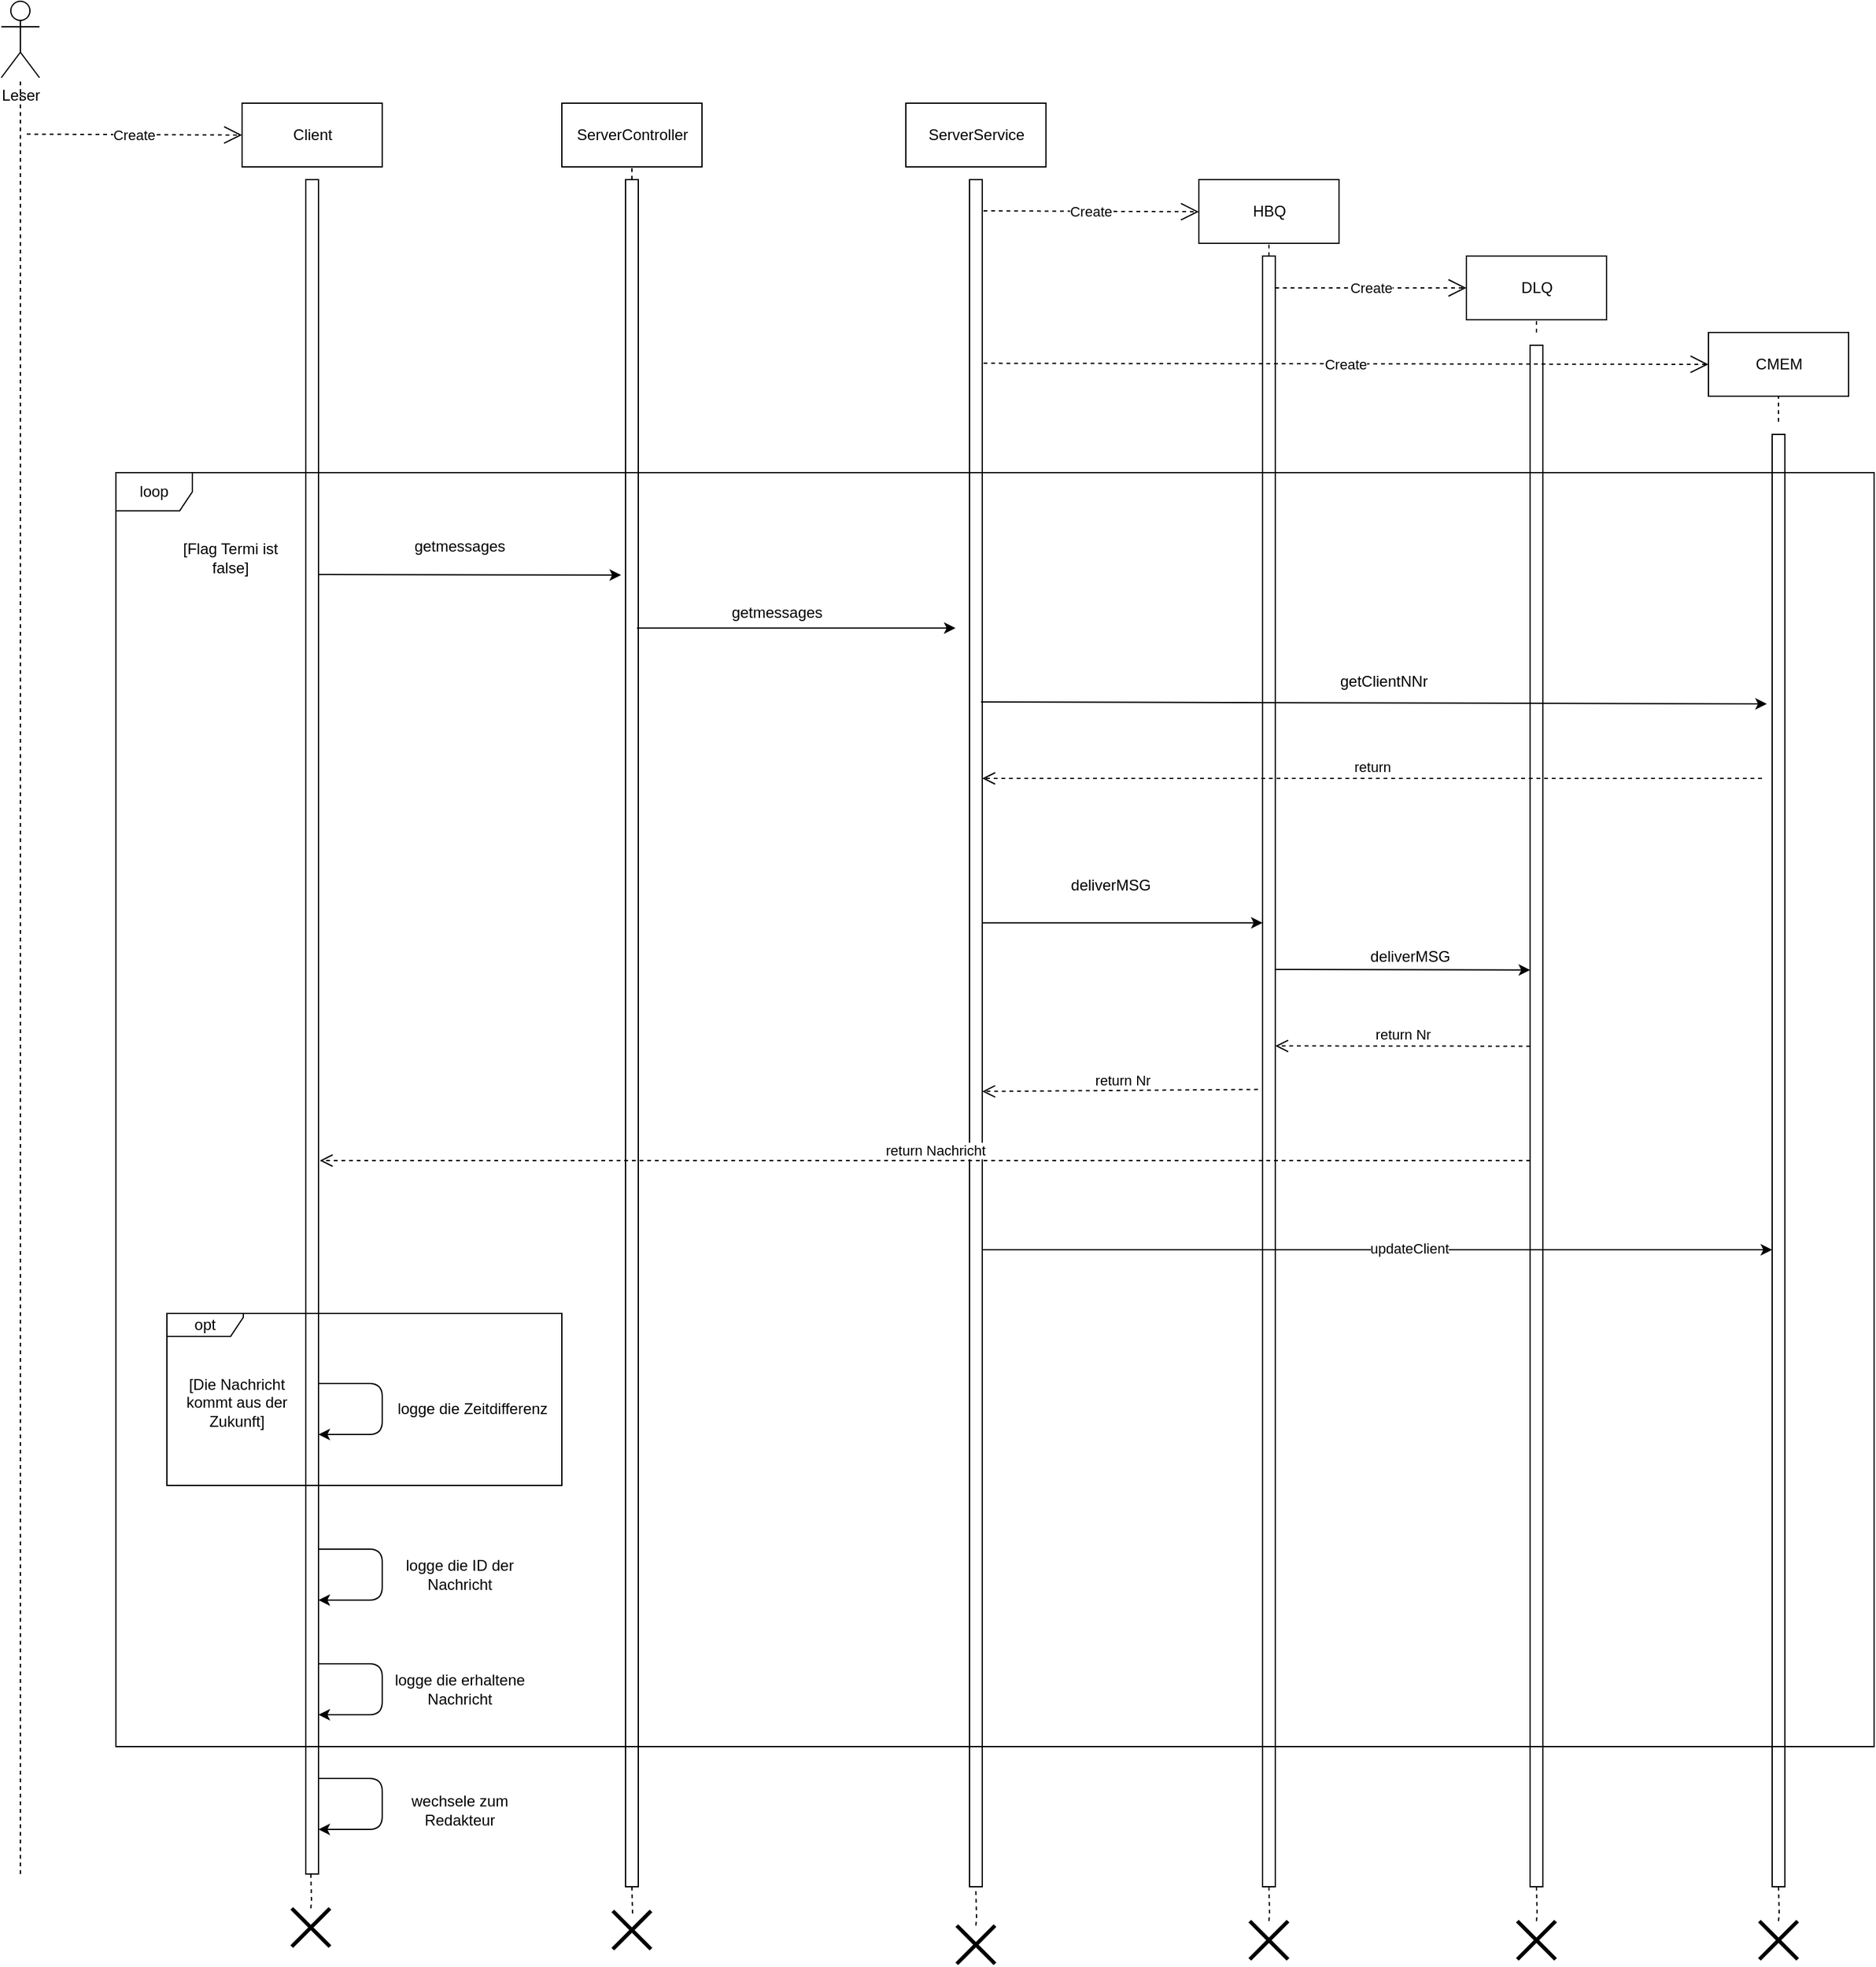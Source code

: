 <mxfile version="13.10.0" type="device" pages="9"><diagram id="0GmYEJs_g__ynN6TfiVc" name="Leser"><mxGraphModel dx="2204" dy="1264" grid="1" gridSize="10" guides="1" tooltips="1" connect="1" arrows="1" fold="1" page="1" pageScale="1" pageWidth="827" pageHeight="1169" math="0" shadow="0"><root><mxCell id="0"/><mxCell id="1" parent="0"/><mxCell id="jeKw00xRgepUURB_W-lE-1" value="Leser" style="shape=umlActor;verticalLabelPosition=bottom;verticalAlign=top;html=1;outlineConnect=0;" vertex="1" parent="1"><mxGeometry x="50" y="110" width="30" height="60" as="geometry"/></mxCell><mxCell id="jeKw00xRgepUURB_W-lE-2" value="ServerController" style="html=1;" vertex="1" parent="1"><mxGeometry x="490" y="190" width="110" height="50" as="geometry"/></mxCell><mxCell id="jeKw00xRgepUURB_W-lE-4" value="ServerService" style="html=1;" vertex="1" parent="1"><mxGeometry x="760" y="190" width="110" height="50" as="geometry"/></mxCell><mxCell id="jeKw00xRgepUURB_W-lE-5" value="" style="endArrow=none;dashed=1;html=1;entryX=0.5;entryY=1;entryDx=0;entryDy=0;" edge="1" parent="1" source="jeKw00xRgepUURB_W-lE-16" target="jeKw00xRgepUURB_W-lE-2"><mxGeometry width="50" height="50" relative="1" as="geometry"><mxPoint x="540" y="1830" as="sourcePoint"/><mxPoint x="545" y="270" as="targetPoint"/></mxGeometry></mxCell><mxCell id="jeKw00xRgepUURB_W-lE-6" value="" style="endArrow=classic;html=1;" edge="1" parent="1"><mxGeometry width="50" height="50" relative="1" as="geometry"><mxPoint x="299" y="1415" as="sourcePoint"/><mxPoint x="299" y="1455" as="targetPoint"/><Array as="points"><mxPoint x="349" y="1415"/><mxPoint x="349" y="1455"/></Array></mxGeometry></mxCell><mxCell id="jeKw00xRgepUURB_W-lE-7" value="Client" style="html=1;" vertex="1" parent="1"><mxGeometry x="239" y="190" width="110" height="50" as="geometry"/></mxCell><mxCell id="jeKw00xRgepUURB_W-lE-8" value="" style="endArrow=none;dashed=1;html=1;" edge="1" parent="1" target="jeKw00xRgepUURB_W-lE-1"><mxGeometry width="50" height="50" relative="1" as="geometry"><mxPoint x="65" y="1580" as="sourcePoint"/><mxPoint x="65" y="220" as="targetPoint"/></mxGeometry></mxCell><mxCell id="jeKw00xRgepUURB_W-lE-10" value="HBQ" style="html=1;" vertex="1" parent="1"><mxGeometry x="990" y="250" width="110" height="50" as="geometry"/></mxCell><mxCell id="jeKw00xRgepUURB_W-lE-11" value="DLQ" style="html=1;" vertex="1" parent="1"><mxGeometry x="1200" y="310" width="110" height="50" as="geometry"/></mxCell><mxCell id="jeKw00xRgepUURB_W-lE-12" value="" style="endArrow=none;dashed=1;html=1;entryX=0.5;entryY=1;entryDx=0;entryDy=0;" edge="1" parent="1" source="jeKw00xRgepUURB_W-lE-18" target="jeKw00xRgepUURB_W-lE-10"><mxGeometry width="50" height="50" relative="1" as="geometry"><mxPoint x="1045" y="1820" as="sourcePoint"/><mxPoint x="1044.58" y="236" as="targetPoint"/></mxGeometry></mxCell><mxCell id="jeKw00xRgepUURB_W-lE-13" value="" style="endArrow=none;dashed=1;html=1;entryX=0.5;entryY=1;entryDx=0;entryDy=0;" edge="1" parent="1" target="jeKw00xRgepUURB_W-lE-11"><mxGeometry width="50" height="50" relative="1" as="geometry"><mxPoint x="1255" y="370" as="sourcePoint"/><mxPoint x="1255" y="360" as="targetPoint"/></mxGeometry></mxCell><mxCell id="jeKw00xRgepUURB_W-lE-15" value="" style="html=1;points=[];perimeter=orthogonalPerimeter;fillColor=none;" vertex="1" parent="1"><mxGeometry x="289" y="250" width="10" height="1330" as="geometry"/></mxCell><mxCell id="jeKw00xRgepUURB_W-lE-16" value="" style="html=1;points=[];perimeter=orthogonalPerimeter;fillColor=none;" vertex="1" parent="1"><mxGeometry x="540" y="250" width="10" height="1340" as="geometry"/></mxCell><mxCell id="jeKw00xRgepUURB_W-lE-17" value="" style="html=1;points=[];perimeter=orthogonalPerimeter;fillColor=none;" vertex="1" parent="1"><mxGeometry x="810" y="250" width="10" height="1340" as="geometry"/></mxCell><mxCell id="jeKw00xRgepUURB_W-lE-18" value="" style="html=1;points=[];perimeter=orthogonalPerimeter;gradientColor=#ffffff;fillColor=none;" vertex="1" parent="1"><mxGeometry x="1040" y="310" width="10" height="1280" as="geometry"/></mxCell><mxCell id="jeKw00xRgepUURB_W-lE-19" value="" style="html=1;points=[];perimeter=orthogonalPerimeter;fillColor=none;" vertex="1" parent="1"><mxGeometry x="1250" y="380" width="10" height="1210" as="geometry"/></mxCell><mxCell id="jeKw00xRgepUURB_W-lE-20" value="Create" style="endArrow=open;endSize=12;dashed=1;html=1;entryX=0;entryY=0.5;entryDx=0;entryDy=0;" edge="1" parent="1" target="jeKw00xRgepUURB_W-lE-7"><mxGeometry width="160" relative="1" as="geometry"><mxPoint x="70" y="214.29" as="sourcePoint"/><mxPoint x="230" y="214.29" as="targetPoint"/></mxGeometry></mxCell><mxCell id="jeKw00xRgepUURB_W-lE-21" value="" style="endArrow=classic;html=1;entryX=-0.253;entryY=0.038;entryDx=0;entryDy=0;entryPerimeter=0;" edge="1" parent="1"><mxGeometry width="50" height="50" relative="1" as="geometry"><mxPoint x="299" y="560" as="sourcePoint"/><mxPoint x="536.47" y="560.42" as="targetPoint"/></mxGeometry></mxCell><mxCell id="jeKw00xRgepUURB_W-lE-22" value="&lt;span style=&quot;text-align: left ; color: rgb(0 , 0 , 0) ; text-transform: none ; text-indent: 0px ; letter-spacing: normal ; font-family: &amp;#34;helvetica&amp;#34; , &amp;#34;arial&amp;#34; , sans-serif ; font-style: normal ; font-variant: normal ; font-weight: 400 ; text-decoration: none ; word-spacing: 0px ; display: inline ; float: none ; background-color: rgb(255 , 255 , 255)&quot;&gt;&lt;font style=&quot;font-size: 12px&quot;&gt;getmessages&lt;/font&gt;&lt;/span&gt;" style="text;html=1;strokeColor=none;fillColor=none;align=center;verticalAlign=middle;whiteSpace=wrap;rounded=0;" vertex="1" parent="1"><mxGeometry x="360" y="528" width="100" height="20" as="geometry"/></mxCell><mxCell id="jeKw00xRgepUURB_W-lE-23" value="loop" style="shape=umlFrame;whiteSpace=wrap;html=1;fillColor=none;gradientColor=#ffffff;" vertex="1" parent="1"><mxGeometry x="140" y="480" width="1380" height="1000" as="geometry"/></mxCell><mxCell id="jeKw00xRgepUURB_W-lE-24" value="[Flag Termi ist false]" style="text;html=1;strokeColor=none;fillColor=none;align=center;verticalAlign=middle;whiteSpace=wrap;rounded=0;" vertex="1" parent="1"><mxGeometry x="180" y="520" width="100" height="54" as="geometry"/></mxCell><mxCell id="jeKw00xRgepUURB_W-lE-25" value="logge die erhaltene Nachricht" style="text;html=1;strokeColor=none;fillColor=none;align=center;verticalAlign=middle;whiteSpace=wrap;rounded=0;" vertex="1" parent="1"><mxGeometry x="350" y="1425" width="120" height="20" as="geometry"/></mxCell><mxCell id="jeKw00xRgepUURB_W-lE-26" value="" style="endArrow=classic;html=1;" edge="1" parent="1"><mxGeometry width="50" height="50" relative="1" as="geometry"><mxPoint x="549" y="602.0" as="sourcePoint"/><mxPoint x="799" y="602.0" as="targetPoint"/></mxGeometry></mxCell><mxCell id="jeKw00xRgepUURB_W-lE-27" value="&lt;span style=&quot;text-align: left ; color: rgb(0 , 0 , 0) ; text-transform: none ; text-indent: 0px ; letter-spacing: normal ; font-family: &amp;#34;helvetica&amp;#34; , &amp;#34;arial&amp;#34; , sans-serif ; font-style: normal ; font-variant: normal ; font-weight: 400 ; text-decoration: none ; word-spacing: 0px ; display: inline ; float: none ; background-color: rgb(255 , 255 , 255)&quot;&gt;&lt;font style=&quot;font-size: 12px&quot;&gt;getmessages&lt;/font&gt;&lt;/span&gt;" style="text;html=1;strokeColor=none;fillColor=none;align=center;verticalAlign=middle;whiteSpace=wrap;rounded=0;" vertex="1" parent="1"><mxGeometry x="609" y="580" width="100" height="20" as="geometry"/></mxCell><mxCell id="jeKw00xRgepUURB_W-lE-28" value="" style="endArrow=classic;html=1;" edge="1" parent="1"><mxGeometry width="50" height="50" relative="1" as="geometry"><mxPoint x="820" y="833.43" as="sourcePoint"/><mxPoint x="1040" y="833.43" as="targetPoint"/></mxGeometry></mxCell><mxCell id="jeKw00xRgepUURB_W-lE-29" value="deliverMSG" style="text;html=1;strokeColor=none;fillColor=none;align=center;verticalAlign=middle;whiteSpace=wrap;rounded=0;" vertex="1" parent="1"><mxGeometry x="871" y="794.3" width="100" height="20" as="geometry"/></mxCell><mxCell id="jeKw00xRgepUURB_W-lE-30" value="" style="endArrow=classic;html=1;" edge="1" parent="1"><mxGeometry width="50" height="50" relative="1" as="geometry"><mxPoint x="1050" y="870.0" as="sourcePoint"/><mxPoint x="1250" y="870.43" as="targetPoint"/></mxGeometry></mxCell><mxCell id="jeKw00xRgepUURB_W-lE-31" value="deliverMSG" style="text;html=1;strokeColor=none;fillColor=none;align=center;verticalAlign=middle;whiteSpace=wrap;rounded=0;" vertex="1" parent="1"><mxGeometry x="1106" y="850.0" width="100" height="20" as="geometry"/></mxCell><mxCell id="jeKw00xRgepUURB_W-lE-32" value="return Nr" style="html=1;verticalAlign=bottom;endArrow=open;dashed=1;endSize=8;entryX=1.204;entryY=0.894;entryDx=0;entryDy=0;entryPerimeter=0;" edge="1" parent="1"><mxGeometry relative="1" as="geometry"><mxPoint x="1250" y="930.25" as="sourcePoint"/><mxPoint x="1050.0" y="930.0" as="targetPoint"/></mxGeometry></mxCell><mxCell id="jeKw00xRgepUURB_W-lE-33" value="return Nr" style="html=1;verticalAlign=bottom;endArrow=open;dashed=1;endSize=8;entryX=1.204;entryY=0.894;entryDx=0;entryDy=0;entryPerimeter=0;exitX=-0.366;exitY=0.188;exitDx=0;exitDy=0;exitPerimeter=0;" edge="1" parent="1"><mxGeometry x="-0.017" y="1" relative="1" as="geometry"><mxPoint x="1036.34" y="964.17" as="sourcePoint"/><mxPoint x="820.0" y="965.71" as="targetPoint"/><mxPoint as="offset"/></mxGeometry></mxCell><mxCell id="jeKw00xRgepUURB_W-lE-36" value="" style="endArrow=classic;html=1;" edge="1" parent="1"><mxGeometry width="50" height="50" relative="1" as="geometry"><mxPoint x="299" y="1505" as="sourcePoint"/><mxPoint x="299" y="1545" as="targetPoint"/><Array as="points"><mxPoint x="349" y="1505"/><mxPoint x="349" y="1545"/></Array></mxGeometry></mxCell><mxCell id="jeKw00xRgepUURB_W-lE-37" value="wechsele zum Redakteur" style="text;html=1;strokeColor=none;fillColor=none;align=center;verticalAlign=middle;whiteSpace=wrap;rounded=0;" vertex="1" parent="1"><mxGeometry x="350" y="1520" width="120" height="20" as="geometry"/></mxCell><mxCell id="jeKw00xRgepUURB_W-lE-38" value="opt" style="shape=umlFrame;whiteSpace=wrap;html=1;width=60;height=18;" vertex="1" parent="1"><mxGeometry x="180" y="1140" width="310" height="135" as="geometry"/></mxCell><mxCell id="jeKw00xRgepUURB_W-lE-39" value="[Die Nachricht kommt aus der Zukunft]" style="text;html=1;strokeColor=none;fillColor=none;align=center;verticalAlign=middle;whiteSpace=wrap;rounded=0;" vertex="1" parent="1"><mxGeometry x="190" y="1185" width="90" height="50" as="geometry"/></mxCell><mxCell id="jeKw00xRgepUURB_W-lE-40" value="" style="endArrow=classic;html=1;" edge="1" parent="1"><mxGeometry width="50" height="50" relative="1" as="geometry"><mxPoint x="299" y="1195" as="sourcePoint"/><mxPoint x="299" y="1235" as="targetPoint"/><Array as="points"><mxPoint x="349" y="1195"/><mxPoint x="349" y="1235"/></Array></mxGeometry></mxCell><mxCell id="jeKw00xRgepUURB_W-lE-41" value="logge die Zeitdifferenz" style="text;html=1;strokeColor=none;fillColor=none;align=center;verticalAlign=middle;whiteSpace=wrap;rounded=0;" vertex="1" parent="1"><mxGeometry x="360" y="1205" width="120" height="20" as="geometry"/></mxCell><mxCell id="jeKw00xRgepUURB_W-lE-43" value="Create" style="endArrow=open;endSize=12;dashed=1;html=1;entryX=0;entryY=0.5;entryDx=0;entryDy=0;" edge="1" parent="1"><mxGeometry width="160" relative="1" as="geometry"><mxPoint x="821" y="274.5" as="sourcePoint"/><mxPoint x="990" y="275.21" as="targetPoint"/></mxGeometry></mxCell><mxCell id="jeKw00xRgepUURB_W-lE-44" value="Create" style="endArrow=open;endSize=12;dashed=1;html=1;entryX=0;entryY=0.5;entryDx=0;entryDy=0;" edge="1" parent="1" target="jeKw00xRgepUURB_W-lE-11"><mxGeometry width="160" relative="1" as="geometry"><mxPoint x="1050" y="335" as="sourcePoint"/><mxPoint x="990" y="335.21" as="targetPoint"/></mxGeometry></mxCell><mxCell id="jeKw00xRgepUURB_W-lE-51" value="" style="group" vertex="1" connectable="0" parent="1"><mxGeometry x="278" y="1607" width="30" height="30" as="geometry"/></mxCell><mxCell id="jeKw00xRgepUURB_W-lE-52" value="" style="shape=umlDestroy;whiteSpace=wrap;html=1;strokeWidth=3;" vertex="1" parent="jeKw00xRgepUURB_W-lE-51"><mxGeometry width="30" height="30" as="geometry"/></mxCell><mxCell id="jeKw00xRgepUURB_W-lE-53" style="edgeStyle=orthogonalEdgeStyle;rounded=0;orthogonalLoop=1;jettySize=auto;html=1;endArrow=none;endFill=0;dashed=1;" edge="1" parent="1" target="jeKw00xRgepUURB_W-lE-52"><mxGeometry relative="1" as="geometry"><mxPoint x="293" y="1580" as="sourcePoint"/></mxGeometry></mxCell><mxCell id="jeKw00xRgepUURB_W-lE-54" value="" style="group" vertex="1" connectable="0" parent="1"><mxGeometry x="530" y="1609" width="30" height="30" as="geometry"/></mxCell><mxCell id="jeKw00xRgepUURB_W-lE-55" value="" style="shape=umlDestroy;whiteSpace=wrap;html=1;strokeWidth=3;" vertex="1" parent="jeKw00xRgepUURB_W-lE-54"><mxGeometry width="30" height="30" as="geometry"/></mxCell><mxCell id="jeKw00xRgepUURB_W-lE-56" style="edgeStyle=orthogonalEdgeStyle;rounded=0;orthogonalLoop=1;jettySize=auto;html=1;endArrow=none;endFill=0;dashed=1;" edge="1" parent="1" target="jeKw00xRgepUURB_W-lE-55"><mxGeometry relative="1" as="geometry"><mxPoint x="545" y="1590" as="sourcePoint"/></mxGeometry></mxCell><mxCell id="jeKw00xRgepUURB_W-lE-57" value="" style="group" vertex="1" connectable="0" parent="1"><mxGeometry x="800" y="1620.5" width="30" height="30" as="geometry"/></mxCell><mxCell id="jeKw00xRgepUURB_W-lE-58" value="" style="shape=umlDestroy;whiteSpace=wrap;html=1;strokeWidth=3;" vertex="1" parent="jeKw00xRgepUURB_W-lE-57"><mxGeometry width="30" height="30" as="geometry"/></mxCell><mxCell id="jeKw00xRgepUURB_W-lE-59" style="edgeStyle=orthogonalEdgeStyle;rounded=0;orthogonalLoop=1;jettySize=auto;html=1;endArrow=none;endFill=0;dashed=1;" edge="1" parent="1" target="jeKw00xRgepUURB_W-lE-58"><mxGeometry relative="1" as="geometry"><mxPoint x="815" y="1593.5" as="sourcePoint"/></mxGeometry></mxCell><mxCell id="jeKw00xRgepUURB_W-lE-60" value="" style="group" vertex="1" connectable="0" parent="1"><mxGeometry x="1240" y="1617" width="30" height="30" as="geometry"/></mxCell><mxCell id="jeKw00xRgepUURB_W-lE-61" value="" style="shape=umlDestroy;whiteSpace=wrap;html=1;strokeWidth=3;" vertex="1" parent="jeKw00xRgepUURB_W-lE-60"><mxGeometry width="30" height="30" as="geometry"/></mxCell><mxCell id="jeKw00xRgepUURB_W-lE-62" style="edgeStyle=orthogonalEdgeStyle;rounded=0;orthogonalLoop=1;jettySize=auto;html=1;endArrow=none;endFill=0;dashed=1;" edge="1" parent="1" target="jeKw00xRgepUURB_W-lE-61"><mxGeometry relative="1" as="geometry"><mxPoint x="1255" y="1590" as="sourcePoint"/></mxGeometry></mxCell><mxCell id="jeKw00xRgepUURB_W-lE-63" value="" style="group" vertex="1" connectable="0" parent="1"><mxGeometry x="1030" y="1617" width="30" height="30" as="geometry"/></mxCell><mxCell id="jeKw00xRgepUURB_W-lE-64" value="" style="shape=umlDestroy;whiteSpace=wrap;html=1;strokeWidth=3;" vertex="1" parent="jeKw00xRgepUURB_W-lE-63"><mxGeometry width="30" height="30" as="geometry"/></mxCell><mxCell id="jeKw00xRgepUURB_W-lE-65" style="edgeStyle=orthogonalEdgeStyle;rounded=0;orthogonalLoop=1;jettySize=auto;html=1;endArrow=none;endFill=0;dashed=1;" edge="1" parent="1" target="jeKw00xRgepUURB_W-lE-64"><mxGeometry relative="1" as="geometry"><mxPoint x="1045" y="1590" as="sourcePoint"/></mxGeometry></mxCell><mxCell id="jeKw00xRgepUURB_W-lE-66" value="" style="endArrow=none;dashed=1;html=1;entryX=0.5;entryY=1;entryDx=0;entryDy=0;" edge="1" parent="1" target="jeKw00xRgepUURB_W-lE-71"><mxGeometry width="50" height="50" relative="1" as="geometry"><mxPoint x="1445" y="440" as="sourcePoint"/><mxPoint x="1445" y="430.0" as="targetPoint"/></mxGeometry></mxCell><mxCell id="jeKw00xRgepUURB_W-lE-67" value="" style="html=1;points=[];perimeter=orthogonalPerimeter;fillColor=none;" vertex="1" parent="1"><mxGeometry x="1440" y="450" width="10" height="1140" as="geometry"/></mxCell><mxCell id="jeKw00xRgepUURB_W-lE-68" value="" style="group" vertex="1" connectable="0" parent="1"><mxGeometry x="1430" y="1617" width="30" height="30" as="geometry"/></mxCell><mxCell id="jeKw00xRgepUURB_W-lE-69" value="" style="shape=umlDestroy;whiteSpace=wrap;html=1;strokeWidth=3;" vertex="1" parent="jeKw00xRgepUURB_W-lE-68"><mxGeometry width="30" height="30" as="geometry"/></mxCell><mxCell id="jeKw00xRgepUURB_W-lE-70" style="edgeStyle=orthogonalEdgeStyle;rounded=0;orthogonalLoop=1;jettySize=auto;html=1;endArrow=none;endFill=0;dashed=1;" edge="1" parent="1" target="jeKw00xRgepUURB_W-lE-69"><mxGeometry relative="1" as="geometry"><mxPoint x="1445" y="1590" as="sourcePoint"/></mxGeometry></mxCell><mxCell id="jeKw00xRgepUURB_W-lE-71" value="CMEM" style="html=1;" vertex="1" parent="1"><mxGeometry x="1390" y="370" width="110" height="50" as="geometry"/></mxCell><mxCell id="jeKw00xRgepUURB_W-lE-73" value="Create" style="endArrow=open;endSize=12;dashed=1;html=1;entryX=0;entryY=0.5;entryDx=0;entryDy=0;" edge="1" parent="1" target="jeKw00xRgepUURB_W-lE-71"><mxGeometry width="160" relative="1" as="geometry"><mxPoint x="821" y="394.17" as="sourcePoint"/><mxPoint x="1200.0" y="394.67" as="targetPoint"/></mxGeometry></mxCell><mxCell id="jeKw00xRgepUURB_W-lE-74" value="" style="endArrow=classic;html=1;" edge="1" parent="1"><mxGeometry width="50" height="50" relative="1" as="geometry"><mxPoint x="299" y="1325" as="sourcePoint"/><mxPoint x="299" y="1365" as="targetPoint"/><Array as="points"><mxPoint x="349" y="1325"/><mxPoint x="349" y="1365"/></Array></mxGeometry></mxCell><mxCell id="jeKw00xRgepUURB_W-lE-75" value="logge die ID der Nachricht" style="text;html=1;strokeColor=none;fillColor=none;align=center;verticalAlign=middle;whiteSpace=wrap;rounded=0;" vertex="1" parent="1"><mxGeometry x="350" y="1335" width="120" height="20" as="geometry"/></mxCell><mxCell id="jeKw00xRgepUURB_W-lE-76" value="&lt;span style=&quot;text-align: left ; color: rgb(0 , 0 , 0) ; text-transform: none ; text-indent: 0px ; letter-spacing: normal ; font-family: &amp;#34;helvetica&amp;#34; , &amp;#34;arial&amp;#34; , sans-serif ; font-style: normal ; font-variant: normal ; font-weight: 400 ; text-decoration: none ; word-spacing: 0px ; display: inline ; float: none ; background-color: rgb(255 , 255 , 255)&quot;&gt;&lt;font style=&quot;font-size: 12px&quot;&gt;getClientNNr&lt;/font&gt;&lt;/span&gt;" style="text;whiteSpace=wrap;html=1;" vertex="1" parent="1"><mxGeometry x="1099" y="630" width="120" height="30" as="geometry"/></mxCell><mxCell id="jeKw00xRgepUURB_W-lE-77" value="" style="endArrow=classic;html=1;entryX=-0.319;entryY=0.139;entryDx=0;entryDy=0;entryPerimeter=0;" edge="1" parent="1"><mxGeometry width="50" height="50" relative="1" as="geometry"><mxPoint x="819" y="660.0" as="sourcePoint"/><mxPoint x="1435.81" y="661.51" as="targetPoint"/></mxGeometry></mxCell><mxCell id="jeKw00xRgepUURB_W-lE-78" value="return" style="html=1;verticalAlign=bottom;endArrow=open;dashed=1;endSize=8;" edge="1" parent="1"><mxGeometry relative="1" as="geometry"><mxPoint x="1432" y="720" as="sourcePoint"/><mxPoint x="820" y="720" as="targetPoint"/><Array as="points"/></mxGeometry></mxCell><mxCell id="jeKw00xRgepUURB_W-lE-79" value="" style="endArrow=classic;html=1;entryX=0;entryY=0.367;entryDx=0;entryDy=0;entryPerimeter=0;" edge="1" parent="1"><mxGeometry width="50" height="50" relative="1" as="geometry"><mxPoint x="820" y="1090.0" as="sourcePoint"/><mxPoint x="1440" y="1090.03" as="targetPoint"/></mxGeometry></mxCell><mxCell id="H-kg-PgU0H80J7tD7ieL-4" value="updateClient" style="edgeLabel;html=1;align=center;verticalAlign=middle;resizable=0;points=[];" vertex="1" connectable="0" parent="jeKw00xRgepUURB_W-lE-79"><mxGeometry x="0.079" y="1" relative="1" as="geometry"><mxPoint as="offset"/></mxGeometry></mxCell><mxCell id="H-kg-PgU0H80J7tD7ieL-2" value="return Nachricht" style="html=1;verticalAlign=bottom;endArrow=open;dashed=1;endSize=8;exitX=-0.366;exitY=0.188;exitDx=0;exitDy=0;exitPerimeter=0;" edge="1" parent="1"><mxGeometry x="-0.017" y="1" relative="1" as="geometry"><mxPoint x="1250.0" y="1020.0" as="sourcePoint"/><mxPoint x="300" y="1020" as="targetPoint"/><mxPoint as="offset"/></mxGeometry></mxCell></root></mxGraphModel></diagram><diagram id="iS0NB_A-i7r6QeVoETlw" name="Redaktuer"><mxGraphModel dx="1837" dy="1053" grid="1" gridSize="10" guides="1" tooltips="1" connect="1" arrows="1" fold="1" page="1" pageScale="1" pageWidth="827" pageHeight="1169" math="0" shadow="0"><root><mxCell id="oo3YrZ8ax5F5EWLAolov-0"/><mxCell id="oo3YrZ8ax5F5EWLAolov-1" parent="oo3YrZ8ax5F5EWLAolov-0"/><mxCell id="oo3YrZ8ax5F5EWLAolov-10" value="loop(-,5)" style="shape=umlFrame;whiteSpace=wrap;html=1;width=60;height=18;" vertex="1" parent="oo3YrZ8ax5F5EWLAolov-1"><mxGeometry x="210" y="340" width="1120" height="1200" as="geometry"/></mxCell><mxCell id="oo3YrZ8ax5F5EWLAolov-2" value="Redakteur" style="shape=umlActor;verticalLabelPosition=bottom;verticalAlign=top;html=1;outlineConnect=0;" vertex="1" parent="oo3YrZ8ax5F5EWLAolov-1"><mxGeometry x="50" y="30" width="30" height="60" as="geometry"/></mxCell><mxCell id="oo3YrZ8ax5F5EWLAolov-3" value="ServerController" style="html=1;" vertex="1" parent="oo3YrZ8ax5F5EWLAolov-1"><mxGeometry x="490" y="110" width="110" height="50" as="geometry"/></mxCell><mxCell id="oo3YrZ8ax5F5EWLAolov-4" value="ServerService" style="html=1;" vertex="1" parent="oo3YrZ8ax5F5EWLAolov-1"><mxGeometry x="760" y="110" width="110" height="50" as="geometry"/></mxCell><mxCell id="oo3YrZ8ax5F5EWLAolov-5" value="" style="endArrow=none;dashed=1;html=1;entryX=0.5;entryY=1;entryDx=0;entryDy=0;" edge="1" parent="oo3YrZ8ax5F5EWLAolov-1" source="oo3YrZ8ax5F5EWLAolov-64" target="oo3YrZ8ax5F5EWLAolov-3"><mxGeometry width="50" height="50" relative="1" as="geometry"><mxPoint x="540" y="1750" as="sourcePoint"/><mxPoint x="545" y="190" as="targetPoint"/></mxGeometry></mxCell><mxCell id="oo3YrZ8ax5F5EWLAolov-6" value="" style="endArrow=none;dashed=1;html=1;entryX=0.5;entryY=1;entryDx=0;entryDy=0;" edge="1" parent="oo3YrZ8ax5F5EWLAolov-1" source="oo3YrZ8ax5F5EWLAolov-66" target="oo3YrZ8ax5F5EWLAolov-4"><mxGeometry width="50" height="50" relative="1" as="geometry"><mxPoint x="810" y="1740" as="sourcePoint"/><mxPoint x="815" y="200" as="targetPoint"/></mxGeometry></mxCell><mxCell id="oo3YrZ8ax5F5EWLAolov-7" value="" style="endArrow=classic;html=1;" edge="1" parent="oo3YrZ8ax5F5EWLAolov-1"><mxGeometry width="50" height="50" relative="1" as="geometry"><mxPoint x="298" y="690" as="sourcePoint"/><mxPoint x="538" y="690" as="targetPoint"/></mxGeometry></mxCell><mxCell id="oo3YrZ8ax5F5EWLAolov-8" value="" style="endArrow=classic;html=1;" edge="1" parent="oo3YrZ8ax5F5EWLAolov-1"><mxGeometry width="50" height="50" relative="1" as="geometry"><mxPoint x="549" y="784" as="sourcePoint"/><mxPoint x="809" y="784" as="targetPoint"/></mxGeometry></mxCell><mxCell id="oo3YrZ8ax5F5EWLAolov-9" value="dropMessage" style="text;html=1;strokeColor=none;fillColor=none;align=center;verticalAlign=middle;whiteSpace=wrap;rounded=0;" vertex="1" parent="oo3YrZ8ax5F5EWLAolov-1"><mxGeometry x="344" y="650" width="110" height="30" as="geometry"/></mxCell><mxCell id="oo3YrZ8ax5F5EWLAolov-11" value="" style="endArrow=classic;html=1;" edge="1" parent="oo3YrZ8ax5F5EWLAolov-1"><mxGeometry width="50" height="50" relative="1" as="geometry"><mxPoint x="300.03" y="1557" as="sourcePoint"/><mxPoint x="300.03" y="1597" as="targetPoint"/><Array as="points"><mxPoint x="350.03" y="1557"/><mxPoint x="350.03" y="1597"/></Array></mxGeometry></mxCell><mxCell id="oo3YrZ8ax5F5EWLAolov-12" value="ändereXredakteur" style="text;html=1;strokeColor=none;fillColor=none;align=center;verticalAlign=middle;whiteSpace=wrap;rounded=0;" vertex="1" parent="oo3YrZ8ax5F5EWLAolov-1"><mxGeometry x="350.03" y="1567" width="110" height="20" as="geometry"/></mxCell><mxCell id="oo3YrZ8ax5F5EWLAolov-13" value="" style="endArrow=classic;html=1;exitX=1.204;exitY=0.837;exitDx=0;exitDy=0;exitPerimeter=0;" edge="1" parent="oo3YrZ8ax5F5EWLAolov-1"><mxGeometry width="50" height="50" relative="1" as="geometry"><mxPoint x="299.0" y="1625.64" as="sourcePoint"/><mxPoint x="538.96" y="1624.81" as="targetPoint"/></mxGeometry></mxCell><mxCell id="oo3YrZ8ax5F5EWLAolov-14" value="getMsgId" style="text;html=1;strokeColor=none;fillColor=none;align=center;verticalAlign=middle;whiteSpace=wrap;rounded=0;" vertex="1" parent="oo3YrZ8ax5F5EWLAolov-1"><mxGeometry x="352.96" y="1594.81" width="110" height="20" as="geometry"/></mxCell><mxCell id="oo3YrZ8ax5F5EWLAolov-15" value="" style="endArrow=classic;html=1;" edge="1" parent="oo3YrZ8ax5F5EWLAolov-1"><mxGeometry width="50" height="50" relative="1" as="geometry"><mxPoint x="300.03" y="1830.19" as="sourcePoint"/><mxPoint x="300.03" y="1870.19" as="targetPoint"/><Array as="points"><mxPoint x="350.03" y="1830.19"/><mxPoint x="350.03" y="1870.19"/><mxPoint x="336.03" y="1870.19"/></Array></mxGeometry></mxCell><mxCell id="oo3YrZ8ax5F5EWLAolov-16" value="Logge&amp;nbsp; die&lt;font face=&quot;Helvetica,Arial,sans-serif&quot; style=&quot;font-size: 12px ; background-color: rgb(255 , 255 , 255)&quot;&gt;&amp;nbsp;&lt;span style=&quot;text-align: left ; color: rgb(0 , 0 , 0) ; text-transform: none ; text-indent: 0px ; letter-spacing: normal ; font-family: &amp;#34;helvetica&amp;#34; , &amp;#34;arial&amp;#34; , sans-serif ; font-style: normal ; font-variant: normal ; font-weight: 400 ; text-decoration: none ; word-spacing: 0px ; display: inline ; float: none ; background-color: rgb(255 , 255 , 255)&quot;&gt;Nachrichtennummer &lt;/span&gt;&lt;/font&gt;&lt;b&gt;&lt;/b&gt;&lt;i&gt;&lt;/i&gt;&lt;u&gt;&lt;/u&gt;&lt;sub&gt;&lt;/sub&gt;&lt;sup&gt;&lt;/sup&gt;&lt;strike&gt;&lt;/strike&gt;" style="text;html=1;strokeColor=none;fillColor=none;align=center;verticalAlign=middle;whiteSpace=wrap;rounded=0;" vertex="1" parent="oo3YrZ8ax5F5EWLAolov-1"><mxGeometry x="343.03" y="1835.19" width="164" height="31" as="geometry"/></mxCell><mxCell id="oo3YrZ8ax5F5EWLAolov-17" value="" style="endArrow=classic;html=1;exitX=1.262;exitY=0.857;exitDx=0;exitDy=0;exitPerimeter=0;" edge="1" parent="oo3YrZ8ax5F5EWLAolov-1"><mxGeometry width="50" height="50" relative="1" as="geometry"><mxPoint x="550.58" y="1657.44" as="sourcePoint"/><mxPoint x="802.96" y="1655.81" as="targetPoint"/></mxGeometry></mxCell><mxCell id="oo3YrZ8ax5F5EWLAolov-18" value="erstelleMsgId" style="text;html=1;strokeColor=none;fillColor=none;align=center;verticalAlign=middle;whiteSpace=wrap;rounded=0;" vertex="1" parent="oo3YrZ8ax5F5EWLAolov-1"><mxGeometry x="632.96" y="1624.81" width="100" height="20" as="geometry"/></mxCell><mxCell id="oo3YrZ8ax5F5EWLAolov-19" value="return" style="html=1;verticalAlign=bottom;endArrow=open;dashed=1;endSize=8;entryX=1.183;entryY=0.875;entryDx=0;entryDy=0;entryPerimeter=0;" edge="1" parent="oo3YrZ8ax5F5EWLAolov-1"><mxGeometry relative="1" as="geometry"><mxPoint x="803.17" y="1770" as="sourcePoint"/><mxPoint x="550.0" y="1770.25" as="targetPoint"/></mxGeometry></mxCell><mxCell id="oo3YrZ8ax5F5EWLAolov-20" value="return" style="html=1;verticalAlign=bottom;endArrow=open;dashed=1;endSize=8;entryX=1.204;entryY=0.894;entryDx=0;entryDy=0;entryPerimeter=0;" edge="1" parent="oo3YrZ8ax5F5EWLAolov-1"><mxGeometry relative="1" as="geometry"><mxPoint x="532.96" y="1805" as="sourcePoint"/><mxPoint x="299.0" y="1805.46" as="targetPoint"/></mxGeometry></mxCell><mxCell id="oo3YrZ8ax5F5EWLAolov-21" value="" style="endArrow=classic;html=1;" edge="1" parent="oo3YrZ8ax5F5EWLAolov-1"><mxGeometry width="50" height="50" relative="1" as="geometry"><mxPoint x="299" y="1956.19" as="sourcePoint"/><mxPoint x="299" y="1996.19" as="targetPoint"/><Array as="points"><mxPoint x="349" y="1956.19"/><mxPoint x="349" y="1996.19"/></Array></mxGeometry></mxCell><mxCell id="oo3YrZ8ax5F5EWLAolov-22" value="Übertrage die gesendete NNr zu Redakteur" style="text;html=1;strokeColor=none;fillColor=none;align=center;verticalAlign=middle;whiteSpace=wrap;rounded=0;" vertex="1" parent="oo3YrZ8ax5F5EWLAolov-1"><mxGeometry x="355.53" y="1903.19" width="139" height="30" as="geometry"/></mxCell><mxCell id="oo3YrZ8ax5F5EWLAolov-23" style="edgeStyle=orthogonalEdgeStyle;rounded=0;orthogonalLoop=1;jettySize=auto;html=1;endArrow=none;endFill=0;entryX=0.541;entryY=0;entryDx=0;entryDy=0;entryPerimeter=0;dashed=1;" edge="1" parent="oo3YrZ8ax5F5EWLAolov-1" source="oo3YrZ8ax5F5EWLAolov-24" target="oo3YrZ8ax5F5EWLAolov-62"><mxGeometry relative="1" as="geometry"><Array as="points"><mxPoint x="294" y="170"/><mxPoint x="294" y="170"/></Array></mxGeometry></mxCell><mxCell id="oo3YrZ8ax5F5EWLAolov-24" value="Client" style="html=1;" vertex="1" parent="oo3YrZ8ax5F5EWLAolov-1"><mxGeometry x="239" y="110" width="110" height="50" as="geometry"/></mxCell><mxCell id="oo3YrZ8ax5F5EWLAolov-25" value="" style="endArrow=none;dashed=1;html=1;" edge="1" parent="oo3YrZ8ax5F5EWLAolov-1" target="oo3YrZ8ax5F5EWLAolov-2"><mxGeometry width="50" height="50" relative="1" as="geometry"><mxPoint x="65" y="2060" as="sourcePoint"/><mxPoint x="65" y="140" as="targetPoint"/></mxGeometry></mxCell><mxCell id="oo3YrZ8ax5F5EWLAolov-26" value="" style="endArrow=block;dashed=1;endFill=0;endSize=12;html=1;entryX=-0.012;entryY=0.388;entryDx=0;entryDy=0;entryPerimeter=0;" edge="1" parent="oo3YrZ8ax5F5EWLAolov-1" target="oo3YrZ8ax5F5EWLAolov-28"><mxGeometry width="160" relative="1" as="geometry"><mxPoint x="823.5" y="190" as="sourcePoint"/><mxPoint x="983.5" y="190" as="targetPoint"/></mxGeometry></mxCell><mxCell id="oo3YrZ8ax5F5EWLAolov-27" value="Create" style="text;html=1;strokeColor=none;fillColor=none;align=center;verticalAlign=middle;whiteSpace=wrap;rounded=0;" vertex="1" parent="oo3YrZ8ax5F5EWLAolov-1"><mxGeometry x="902" y="160" width="40" height="20" as="geometry"/></mxCell><mxCell id="oo3YrZ8ax5F5EWLAolov-28" value="HBQ" style="html=1;" vertex="1" parent="oo3YrZ8ax5F5EWLAolov-1"><mxGeometry x="990" y="170" width="110" height="50" as="geometry"/></mxCell><mxCell id="oo3YrZ8ax5F5EWLAolov-29" value="DLQ" style="html=1;" vertex="1" parent="oo3YrZ8ax5F5EWLAolov-1"><mxGeometry x="1200" y="240" width="110" height="50" as="geometry"/></mxCell><mxCell id="oo3YrZ8ax5F5EWLAolov-30" value="&lt;span style=&quot;font: 12px / 1.2 &amp;#34;helvetica&amp;#34; ; text-align: center ; color: rgb(0 , 0 , 0) ; text-transform: none ; text-indent: 0px ; letter-spacing: normal ; text-decoration: none ; word-spacing: 0px ; display: inline ; float: none ; overflow-wrap: normal ; background-color: rgb(248 , 249 , 250)&quot;&gt;dropMessage&lt;/span&gt;" style="text;html=1;strokeColor=none;fillColor=none;align=center;verticalAlign=middle;whiteSpace=wrap;rounded=0;" vertex="1" parent="oo3YrZ8ax5F5EWLAolov-1"><mxGeometry x="632.96" y="760" width="110" height="20" as="geometry"/></mxCell><mxCell id="oo3YrZ8ax5F5EWLAolov-31" value="" style="endArrow=none;dashed=1;html=1;entryX=0.5;entryY=1;entryDx=0;entryDy=0;" edge="1" parent="oo3YrZ8ax5F5EWLAolov-1" source="oo3YrZ8ax5F5EWLAolov-68" target="oo3YrZ8ax5F5EWLAolov-28"><mxGeometry width="50" height="50" relative="1" as="geometry"><mxPoint x="1045" y="1740" as="sourcePoint"/><mxPoint x="1044.58" y="156" as="targetPoint"/></mxGeometry></mxCell><mxCell id="oo3YrZ8ax5F5EWLAolov-32" value="" style="endArrow=none;dashed=1;html=1;entryX=0.5;entryY=1;entryDx=0;entryDy=0;" edge="1" parent="oo3YrZ8ax5F5EWLAolov-1" source="oo3YrZ8ax5F5EWLAolov-70" target="oo3YrZ8ax5F5EWLAolov-29"><mxGeometry width="50" height="50" relative="1" as="geometry"><mxPoint x="1255" y="1740" as="sourcePoint"/><mxPoint x="1255" y="160" as="targetPoint"/></mxGeometry></mxCell><mxCell id="oo3YrZ8ax5F5EWLAolov-37" value="" style="endArrow=classic;html=1;" edge="1" parent="oo3YrZ8ax5F5EWLAolov-1"><mxGeometry width="50" height="50" relative="1" as="geometry"><mxPoint x="820" y="829.0" as="sourcePoint"/><mxPoint x="1031" y="829.0" as="targetPoint"/></mxGeometry></mxCell><mxCell id="oo3YrZ8ax5F5EWLAolov-38" value="" style="endArrow=classic;html=1;" edge="1" parent="oo3YrZ8ax5F5EWLAolov-1"><mxGeometry width="50" height="50" relative="1" as="geometry"><mxPoint x="298.5" y="390.0" as="sourcePoint"/><mxPoint x="538.5" y="390.0" as="targetPoint"/></mxGeometry></mxCell><mxCell id="oo3YrZ8ax5F5EWLAolov-39" value="getMsgId" style="text;html=1;strokeColor=none;fillColor=none;align=center;verticalAlign=middle;whiteSpace=wrap;rounded=0;" vertex="1" parent="oo3YrZ8ax5F5EWLAolov-1"><mxGeometry x="351" y="350" width="110" height="30" as="geometry"/></mxCell><mxCell id="oo3YrZ8ax5F5EWLAolov-40" value="" style="endArrow=classic;html=1;" edge="1" parent="oo3YrZ8ax5F5EWLAolov-1"><mxGeometry width="50" height="50" relative="1" as="geometry"><mxPoint x="550" y="410.0" as="sourcePoint"/><mxPoint x="810" y="410.0" as="targetPoint"/></mxGeometry></mxCell><mxCell id="oo3YrZ8ax5F5EWLAolov-41" value="&lt;span style=&quot;font: 12px / 1.2 &amp;#34;helvetica&amp;#34; ; text-align: center ; color: rgb(0 , 0 , 0) ; text-transform: none ; text-indent: 0px ; letter-spacing: normal ; text-decoration: none ; word-spacing: 0px ; display: inline ; float: none ; overflow-wrap: normal ; background-color: rgb(248 , 249 , 250)&quot;&gt;getMsgId&lt;/span&gt;" style="text;html=1;strokeColor=none;fillColor=none;align=center;verticalAlign=middle;whiteSpace=wrap;rounded=0;" vertex="1" parent="oo3YrZ8ax5F5EWLAolov-1"><mxGeometry x="600" y="380" width="110" height="30" as="geometry"/></mxCell><mxCell id="oo3YrZ8ax5F5EWLAolov-42" value="return" style="html=1;verticalAlign=bottom;endArrow=open;dashed=1;endSize=8;" edge="1" parent="oo3YrZ8ax5F5EWLAolov-1"><mxGeometry relative="1" as="geometry"><mxPoint x="810" y="486.0" as="sourcePoint"/><mxPoint x="550.0" y="486.0" as="targetPoint"/></mxGeometry></mxCell><mxCell id="oo3YrZ8ax5F5EWLAolov-43" value="return" style="html=1;verticalAlign=bottom;endArrow=open;dashed=1;endSize=8;" edge="1" parent="oo3YrZ8ax5F5EWLAolov-1"><mxGeometry relative="1" as="geometry"><mxPoint x="534" y="510.0" as="sourcePoint"/><mxPoint x="299.0" y="510.0" as="targetPoint"/></mxGeometry></mxCell><mxCell id="oo3YrZ8ax5F5EWLAolov-44" value="" style="endArrow=classic;html=1;" edge="1" parent="oo3YrZ8ax5F5EWLAolov-1"><mxGeometry width="50" height="50" relative="1" as="geometry"><mxPoint x="300.5" y="530.0" as="sourcePoint"/><mxPoint x="300.5" y="570.0" as="targetPoint"/><Array as="points"><mxPoint x="350.5" y="530"/><mxPoint x="350.5" y="570"/></Array></mxGeometry></mxCell><mxCell id="oo3YrZ8ax5F5EWLAolov-45" value="Setze ein Zeitstempel auf die Nachricht" style="text;html=1;strokeColor=none;fillColor=none;align=center;verticalAlign=middle;whiteSpace=wrap;rounded=0;" vertex="1" parent="oo3YrZ8ax5F5EWLAolov-1"><mxGeometry x="355.5" y="610" width="159" height="20" as="geometry"/></mxCell><mxCell id="oo3YrZ8ax5F5EWLAolov-46" value="" style="endArrow=block;dashed=1;endFill=0;endSize=12;html=1;" edge="1" parent="oo3YrZ8ax5F5EWLAolov-1"><mxGeometry width="160" relative="1" as="geometry"><mxPoint x="70" y="147" as="sourcePoint"/><mxPoint x="240" y="147" as="targetPoint"/><Array as="points"><mxPoint x="230" y="147"/></Array></mxGeometry></mxCell><mxCell id="oo3YrZ8ax5F5EWLAolov-47" value="Create" style="text;html=1;strokeColor=none;fillColor=none;align=center;verticalAlign=middle;whiteSpace=wrap;rounded=0;" vertex="1" parent="oo3YrZ8ax5F5EWLAolov-1"><mxGeometry x="140" y="120" width="40" height="20" as="geometry"/></mxCell><mxCell id="oo3YrZ8ax5F5EWLAolov-48" value="" style="endArrow=block;dashed=1;endFill=0;endSize=12;html=1;exitX=1.356;exitY=0.021;exitDx=0;exitDy=0;exitPerimeter=0;" edge="1" parent="oo3YrZ8ax5F5EWLAolov-1" source="oo3YrZ8ax5F5EWLAolov-68"><mxGeometry width="160" relative="1" as="geometry"><mxPoint x="830" y="270.17" as="sourcePoint"/><mxPoint x="1200" y="270" as="targetPoint"/></mxGeometry></mxCell><mxCell id="oo3YrZ8ax5F5EWLAolov-49" value="Create" style="text;html=1;strokeColor=none;fillColor=none;align=center;verticalAlign=middle;whiteSpace=wrap;rounded=0;" vertex="1" parent="oo3YrZ8ax5F5EWLAolov-1"><mxGeometry x="1100" y="250" width="40" height="20" as="geometry"/></mxCell><mxCell id="oo3YrZ8ax5F5EWLAolov-51" value="pushHBQ" style="text;html=1;strokeColor=none;fillColor=none;align=center;verticalAlign=middle;whiteSpace=wrap;rounded=0;" vertex="1" parent="oo3YrZ8ax5F5EWLAolov-1"><mxGeometry x="902" y="810.0" width="80" height="20" as="geometry"/></mxCell><mxCell id="oo3YrZ8ax5F5EWLAolov-59" value="return" style="html=1;verticalAlign=bottom;endArrow=open;dashed=1;endSize=8;entryX=1.422;entryY=0.704;entryDx=0;entryDy=0;entryPerimeter=0;" edge="1" parent="oo3YrZ8ax5F5EWLAolov-1"><mxGeometry relative="1" as="geometry"><mxPoint x="807.5" y="1460.64" as="sourcePoint"/><mxPoint x="556.72" y="1460.0" as="targetPoint"/></mxGeometry></mxCell><mxCell id="oo3YrZ8ax5F5EWLAolov-60" value="return" style="html=1;verticalAlign=bottom;endArrow=open;dashed=1;endSize=8;" edge="1" parent="oo3YrZ8ax5F5EWLAolov-1"><mxGeometry relative="1" as="geometry"><mxPoint x="534" y="1500" as="sourcePoint"/><mxPoint x="299" y="1500" as="targetPoint"/></mxGeometry></mxCell><mxCell id="oo3YrZ8ax5F5EWLAolov-61" style="edgeStyle=orthogonalEdgeStyle;rounded=0;orthogonalLoop=1;jettySize=auto;html=1;dashed=1;endArrow=none;endFill=0;" edge="1" parent="oo3YrZ8ax5F5EWLAolov-1" target="oo3YrZ8ax5F5EWLAolov-78"><mxGeometry relative="1" as="geometry"><Array as="points"><mxPoint x="294" y="2070"/><mxPoint x="294" y="2070"/></Array><mxPoint x="294.0" y="2070" as="sourcePoint"/></mxGeometry></mxCell><mxCell id="oo3YrZ8ax5F5EWLAolov-62" value="" style="html=1;points=[];perimeter=orthogonalPerimeter;fillColor=none;" vertex="1" parent="oo3YrZ8ax5F5EWLAolov-1"><mxGeometry x="289" y="170" width="10" height="1900" as="geometry"/></mxCell><mxCell id="oo3YrZ8ax5F5EWLAolov-63" style="edgeStyle=orthogonalEdgeStyle;rounded=0;orthogonalLoop=1;jettySize=auto;html=1;dashed=1;endArrow=none;endFill=0;" edge="1" parent="oo3YrZ8ax5F5EWLAolov-1" target="oo3YrZ8ax5F5EWLAolov-79"><mxGeometry relative="1" as="geometry"><Array as="points"><mxPoint x="545" y="2080"/><mxPoint x="545" y="2080"/></Array><mxPoint x="545" y="2070" as="sourcePoint"/></mxGeometry></mxCell><mxCell id="oo3YrZ8ax5F5EWLAolov-64" value="" style="html=1;points=[];perimeter=orthogonalPerimeter;fillColor=none;" vertex="1" parent="oo3YrZ8ax5F5EWLAolov-1"><mxGeometry x="540" y="170" width="10" height="1900" as="geometry"/></mxCell><mxCell id="oo3YrZ8ax5F5EWLAolov-65" style="edgeStyle=orthogonalEdgeStyle;rounded=0;orthogonalLoop=1;jettySize=auto;html=1;dashed=1;endArrow=none;endFill=0;" edge="1" parent="oo3YrZ8ax5F5EWLAolov-1" target="oo3YrZ8ax5F5EWLAolov-80"><mxGeometry relative="1" as="geometry"><mxPoint x="815" y="2070" as="sourcePoint"/></mxGeometry></mxCell><mxCell id="oo3YrZ8ax5F5EWLAolov-66" value="" style="html=1;points=[];perimeter=orthogonalPerimeter;fillColor=none;" vertex="1" parent="oo3YrZ8ax5F5EWLAolov-1"><mxGeometry x="810" y="170" width="10" height="1900" as="geometry"/></mxCell><mxCell id="oo3YrZ8ax5F5EWLAolov-67" style="edgeStyle=orthogonalEdgeStyle;rounded=0;orthogonalLoop=1;jettySize=auto;html=1;dashed=1;endArrow=none;endFill=0;" edge="1" parent="oo3YrZ8ax5F5EWLAolov-1" target="oo3YrZ8ax5F5EWLAolov-81"><mxGeometry relative="1" as="geometry"><mxPoint x="1045" y="2070" as="sourcePoint"/></mxGeometry></mxCell><mxCell id="oo3YrZ8ax5F5EWLAolov-68" value="" style="html=1;points=[];perimeter=orthogonalPerimeter;gradientColor=#ffffff;fillColor=none;" vertex="1" parent="oo3YrZ8ax5F5EWLAolov-1"><mxGeometry x="1040" y="230" width="10" height="1840" as="geometry"/></mxCell><mxCell id="oo3YrZ8ax5F5EWLAolov-69" style="edgeStyle=orthogonalEdgeStyle;rounded=0;orthogonalLoop=1;jettySize=auto;html=1;dashed=1;endArrow=none;endFill=0;" edge="1" parent="oo3YrZ8ax5F5EWLAolov-1" target="oo3YrZ8ax5F5EWLAolov-82"><mxGeometry relative="1" as="geometry"><mxPoint x="1255" y="2070" as="sourcePoint"/></mxGeometry></mxCell><mxCell id="oo3YrZ8ax5F5EWLAolov-70" value="" style="html=1;points=[];perimeter=orthogonalPerimeter;fillColor=none;" vertex="1" parent="oo3YrZ8ax5F5EWLAolov-1"><mxGeometry x="1250" y="300" width="10" height="1770" as="geometry"/></mxCell><mxCell id="oo3YrZ8ax5F5EWLAolov-78" value="" style="shape=umlDestroy;whiteSpace=wrap;html=1;strokeWidth=3;" vertex="1" parent="oo3YrZ8ax5F5EWLAolov-1"><mxGeometry x="279" y="2090" width="30" height="30" as="geometry"/></mxCell><mxCell id="oo3YrZ8ax5F5EWLAolov-79" value="" style="shape=umlDestroy;whiteSpace=wrap;html=1;strokeWidth=3;" vertex="1" parent="oo3YrZ8ax5F5EWLAolov-1"><mxGeometry x="530" y="2090" width="30" height="30" as="geometry"/></mxCell><mxCell id="oo3YrZ8ax5F5EWLAolov-80" value="" style="shape=umlDestroy;whiteSpace=wrap;html=1;strokeWidth=3;" vertex="1" parent="oo3YrZ8ax5F5EWLAolov-1"><mxGeometry x="800" y="2100" width="30" height="30" as="geometry"/></mxCell><mxCell id="oo3YrZ8ax5F5EWLAolov-81" value="" style="shape=umlDestroy;whiteSpace=wrap;html=1;strokeWidth=3;" vertex="1" parent="oo3YrZ8ax5F5EWLAolov-1"><mxGeometry x="1030" y="2100" width="30" height="30" as="geometry"/></mxCell><mxCell id="oo3YrZ8ax5F5EWLAolov-82" value="" style="shape=umlDestroy;whiteSpace=wrap;html=1;strokeWidth=3;" vertex="1" parent="oo3YrZ8ax5F5EWLAolov-1"><mxGeometry x="1240" y="2100" width="30" height="30" as="geometry"/></mxCell><mxCell id="oo3YrZ8ax5F5EWLAolov-88" value="return" style="html=1;verticalAlign=bottom;endArrow=open;dashed=1;endSize=8;" edge="1" parent="oo3YrZ8ax5F5EWLAolov-1"><mxGeometry relative="1" as="geometry"><mxPoint x="1040" y="1420" as="sourcePoint"/><mxPoint x="820" y="1420" as="targetPoint"/></mxGeometry></mxCell><mxCell id="oo3YrZ8ax5F5EWLAolov-89" value="" style="endArrow=classic;html=1;" edge="1" parent="oo3YrZ8ax5F5EWLAolov-1"><mxGeometry width="50" height="50" relative="1" as="geometry"><mxPoint x="301" y="1895.19" as="sourcePoint"/><mxPoint x="301" y="1935.19" as="targetPoint"/><Array as="points"><mxPoint x="351" y="1895.19"/><mxPoint x="351" y="1935.19"/><mxPoint x="337" y="1935.19"/></Array></mxGeometry></mxCell><mxCell id="oo3YrZ8ax5F5EWLAolov-90" value="Wechsle von Redakteur zu Leser" style="text;html=1;strokeColor=none;fillColor=none;align=center;verticalAlign=middle;whiteSpace=wrap;rounded=0;" vertex="1" parent="oo3YrZ8ax5F5EWLAolov-1"><mxGeometry x="363" y="1975.19" width="139" height="30" as="geometry"/></mxCell><mxCell id="oo3YrZ8ax5F5EWLAolov-95" value="" style="endArrow=classic;html=1;" edge="1" parent="oo3YrZ8ax5F5EWLAolov-1"><mxGeometry width="50" height="50" relative="1" as="geometry"><mxPoint x="301" y="600.0" as="sourcePoint"/><mxPoint x="301" y="640.0" as="targetPoint"/><Array as="points"><mxPoint x="351" y="600"/><mxPoint x="351" y="640"/></Array></mxGeometry></mxCell><mxCell id="oo3YrZ8ax5F5EWLAolov-96" value="Warte Xredakteur Sekunden" style="text;html=1;strokeColor=none;fillColor=none;align=center;verticalAlign=middle;whiteSpace=wrap;rounded=0;" vertex="1" parent="oo3YrZ8ax5F5EWLAolov-1"><mxGeometry x="360.5" y="550" width="159" height="20" as="geometry"/></mxCell><mxCell id="oo3YrZ8ax5F5EWLAolov-98" value="opt" style="shape=umlFrame;whiteSpace=wrap;html=1;width=60;height=18;" vertex="1" parent="oo3YrZ8ax5F5EWLAolov-1"><mxGeometry x="630" y="940" width="660" height="215" as="geometry"/></mxCell><mxCell id="oo3YrZ8ax5F5EWLAolov-99" value="[Die Nummer NNr&amp;nbsp; ist kleiner, als die größte expectedNr" style="text;html=1;strokeColor=none;fillColor=none;align=center;verticalAlign=middle;whiteSpace=wrap;rounded=0;" vertex="1" parent="oo3YrZ8ax5F5EWLAolov-1"><mxGeometry x="899.97" y="1085" width="125" height="50" as="geometry"/></mxCell><mxCell id="oo3YrZ8ax5F5EWLAolov-100" value="" style="endArrow=classic;html=1;" edge="1" parent="oo3YrZ8ax5F5EWLAolov-1"><mxGeometry width="50" height="50" relative="1" as="geometry"><mxPoint x="1049.97" y="1085.0" as="sourcePoint"/><mxPoint x="1049.97" y="1125.0" as="targetPoint"/><Array as="points"><mxPoint x="1099.97" y="1085"/><mxPoint x="1099.97" y="1125"/></Array></mxGeometry></mxCell><mxCell id="oo3YrZ8ax5F5EWLAolov-101" value="verwerfeDieNachrict" style="text;html=1;strokeColor=none;fillColor=none;align=center;verticalAlign=middle;whiteSpace=wrap;rounded=0;" vertex="1" parent="oo3YrZ8ax5F5EWLAolov-1"><mxGeometry x="1103.47" y="1095" width="146.5" height="20" as="geometry"/></mxCell><mxCell id="DdNQs7p34lC827hh-IFv-0" value="" style="endArrow=classic;html=1;entryX=1.356;entryY=0.14;entryDx=0;entryDy=0;entryPerimeter=0;" edge="1" parent="oo3YrZ8ax5F5EWLAolov-1"><mxGeometry width="50" height="50" relative="1" as="geometry"><mxPoint x="554" y="430" as="sourcePoint"/><mxPoint x="553.56" y="460.6" as="targetPoint"/><Array as="points"><mxPoint x="600" y="430"/><mxPoint x="600" y="461"/></Array></mxGeometry></mxCell><mxCell id="DdNQs7p34lC827hh-IFv-1" value="resetTimer()" style="text;html=1;align=center;verticalAlign=middle;resizable=0;points=[];autosize=1;" vertex="1" parent="oo3YrZ8ax5F5EWLAolov-1"><mxGeometry x="595" y="440" width="80" height="20" as="geometry"/></mxCell><mxCell id="DdNQs7p34lC827hh-IFv-2" value="" style="endArrow=classic;html=1;entryX=1.217;entryY=0.305;entryDx=0;entryDy=0;entryPerimeter=0;exitX=1;exitY=0.284;exitDx=0;exitDy=0;exitPerimeter=0;" edge="1" parent="oo3YrZ8ax5F5EWLAolov-1" source="oo3YrZ8ax5F5EWLAolov-64" target="oo3YrZ8ax5F5EWLAolov-64"><mxGeometry width="50" height="50" relative="1" as="geometry"><mxPoint x="560" y="710" as="sourcePoint"/><mxPoint x="548.56" y="735.6" as="targetPoint"/><Array as="points"><mxPoint x="595" y="710"/><mxPoint x="595" y="750"/></Array></mxGeometry></mxCell><mxCell id="DdNQs7p34lC827hh-IFv-3" value="resetTimer()" style="text;html=1;align=center;verticalAlign=middle;resizable=0;points=[];autosize=1;" vertex="1" parent="oo3YrZ8ax5F5EWLAolov-1"><mxGeometry x="590" y="715" width="80" height="20" as="geometry"/></mxCell><mxCell id="DdNQs7p34lC827hh-IFv-4" value="" style="endArrow=classic;html=1;entryX=1.356;entryY=0.14;entryDx=0;entryDy=0;entryPerimeter=0;exitX=1.634;exitY=0.748;exitDx=0;exitDy=0;exitPerimeter=0;" edge="1" parent="oo3YrZ8ax5F5EWLAolov-1"><mxGeometry width="50" height="50" relative="1" as="geometry"><mxPoint x="556.34" y="1692.92" as="sourcePoint"/><mxPoint x="553.59" y="1730.6" as="targetPoint"/><Array as="points"><mxPoint x="600" y="1693"/><mxPoint x="600.03" y="1731"/></Array></mxGeometry></mxCell><mxCell id="DdNQs7p34lC827hh-IFv-5" value="resetTimer()" style="text;html=1;align=center;verticalAlign=middle;resizable=0;points=[];autosize=1;" vertex="1" parent="oo3YrZ8ax5F5EWLAolov-1"><mxGeometry x="595.03" y="1710" width="80" height="20" as="geometry"/></mxCell><mxCell id="DdNQs7p34lC827hh-IFv-7" value="" style="endArrow=classic;html=1;" edge="1" parent="oo3YrZ8ax5F5EWLAolov-1"><mxGeometry width="50" height="50" relative="1" as="geometry"><mxPoint x="1050" y="869.0" as="sourcePoint"/><mxPoint x="1250" y="869" as="targetPoint"/></mxGeometry></mxCell><mxCell id="DdNQs7p34lC827hh-IFv-8" value="expectedNr" style="text;html=1;strokeColor=none;fillColor=none;align=center;verticalAlign=middle;whiteSpace=wrap;rounded=0;" vertex="1" parent="oo3YrZ8ax5F5EWLAolov-1"><mxGeometry x="1132" y="850.0" width="80" height="20" as="geometry"/></mxCell><mxCell id="DdNQs7p34lC827hh-IFv-9" value="return" style="html=1;verticalAlign=bottom;endArrow=open;dashed=1;endSize=8;entryX=1.159;entryY=0.698;entryDx=0;entryDy=0;entryPerimeter=0;" edge="1" parent="oo3YrZ8ax5F5EWLAolov-1"><mxGeometry relative="1" as="geometry"><mxPoint x="1248.44" y="904" as="sourcePoint"/><mxPoint x="1050.0" y="906.02" as="targetPoint"/></mxGeometry></mxCell><mxCell id="DdNQs7p34lC827hh-IFv-10" value="[Die Nummer NNr&amp;nbsp; ist größer oder gleich, als die expectedNr" style="text;html=1;strokeColor=none;fillColor=none;align=center;verticalAlign=middle;whiteSpace=wrap;rounded=0;" vertex="1" parent="oo3YrZ8ax5F5EWLAolov-1"><mxGeometry x="670" y="970" width="125" height="50" as="geometry"/></mxCell><mxCell id="DdNQs7p34lC827hh-IFv-11" value="" style="endArrow=none;dashed=1;html=1;dashPattern=1 3;strokeWidth=2;entryX=1.003;entryY=0.565;entryDx=0;entryDy=0;entryPerimeter=0;exitX=0.001;exitY=0.578;exitDx=0;exitDy=0;exitPerimeter=0;" edge="1" parent="oo3YrZ8ax5F5EWLAolov-1" source="oo3YrZ8ax5F5EWLAolov-98" target="oo3YrZ8ax5F5EWLAolov-98"><mxGeometry width="50" height="50" relative="1" as="geometry"><mxPoint x="650" y="1090" as="sourcePoint"/><mxPoint x="700" y="1040" as="targetPoint"/></mxGeometry></mxCell><mxCell id="DdNQs7p34lC827hh-IFv-13" value="return" style="html=1;verticalAlign=bottom;endArrow=open;dashed=1;endSize=8;entryX=1.159;entryY=0.698;entryDx=0;entryDy=0;entryPerimeter=0;" edge="1" parent="oo3YrZ8ax5F5EWLAolov-1"><mxGeometry relative="1" as="geometry"><mxPoint x="1036" y="1032" as="sourcePoint"/><mxPoint x="820" y="1032.02" as="targetPoint"/></mxGeometry></mxCell><mxCell id="DdNQs7p34lC827hh-IFv-14" value="opt" style="shape=umlFrame;whiteSpace=wrap;html=1;width=60;height=18;" vertex="1" parent="oo3YrZ8ax5F5EWLAolov-1"><mxGeometry x="870" y="1169" width="420" height="191" as="geometry"/></mxCell><mxCell id="DdNQs7p34lC827hh-IFv-15" value="[Kann die Nachricht in die DLQ übertragen werden, ist die NachnrichtNr gleich zu der expectedNr]" style="text;html=1;strokeColor=none;fillColor=none;align=center;verticalAlign=middle;whiteSpace=wrap;rounded=0;" vertex="1" parent="oo3YrZ8ax5F5EWLAolov-1"><mxGeometry x="890" y="1229.5" width="130" height="70" as="geometry"/></mxCell><mxCell id="DdNQs7p34lC827hh-IFv-16" value="" style="endArrow=classic;html=1;" edge="1" parent="oo3YrZ8ax5F5EWLAolov-1"><mxGeometry width="50" height="50" relative="1" as="geometry"><mxPoint x="1049.97" y="1244.17" as="sourcePoint"/><mxPoint x="1249.97" y="1244.17" as="targetPoint"/></mxGeometry></mxCell><mxCell id="DdNQs7p34lC827hh-IFv-18" value="push2DLQ" style="text;html=1;strokeColor=none;fillColor=none;align=center;verticalAlign=middle;whiteSpace=wrap;rounded=0;" vertex="1" parent="oo3YrZ8ax5F5EWLAolov-1"><mxGeometry x="1110" y="1220" width="80" height="20" as="geometry"/></mxCell><mxCell id="DdNQs7p34lC827hh-IFv-19" value="return" style="html=1;verticalAlign=bottom;endArrow=open;dashed=1;endSize=8;entryX=1.159;entryY=0.698;entryDx=0;entryDy=0;entryPerimeter=0;" edge="1" parent="oo3YrZ8ax5F5EWLAolov-1"><mxGeometry relative="1" as="geometry"><mxPoint x="1250.0" y="1275.49" as="sourcePoint"/><mxPoint x="1051.56" y="1277.51" as="targetPoint"/></mxGeometry></mxCell></root></mxGraphModel></diagram><diagram id="EZ6dLOHIUq_UwsIIomAS" name="Page-3"><mxGraphModel dx="1102" dy="632" grid="1" gridSize="10" guides="1" tooltips="1" connect="1" arrows="1" fold="1" page="1" pageScale="1" pageWidth="827" pageHeight="1169" math="0" shadow="0"><root><mxCell id="IPH0ZU5jUPJ6zoo5fHZf-0"/><mxCell id="IPH0ZU5jUPJ6zoo5fHZf-1" parent="IPH0ZU5jUPJ6zoo5fHZf-0"/><mxCell id="IPH0ZU5jUPJ6zoo5fHZf-2" style="edgeStyle=orthogonalEdgeStyle;rounded=0;orthogonalLoop=1;jettySize=auto;html=1;exitX=0.5;exitY=1;exitDx=0;exitDy=0;entryX=0.5;entryY=0;entryDx=0;entryDy=0;fontSize=12;" edge="1" parent="IPH0ZU5jUPJ6zoo5fHZf-1" source="IPH0ZU5jUPJ6zoo5fHZf-3"><mxGeometry relative="1" as="geometry"><mxPoint x="445" y="100" as="targetPoint"/></mxGeometry></mxCell><mxCell id="IPH0ZU5jUPJ6zoo5fHZf-3" value="Start" style="ellipse;whiteSpace=wrap;html=1;fontSize=12;" vertex="1" parent="IPH0ZU5jUPJ6zoo5fHZf-1"><mxGeometry x="395" y="10" width="100" height="60" as="geometry"/></mxCell><mxCell id="IPH0ZU5jUPJ6zoo5fHZf-4" style="edgeStyle=orthogonalEdgeStyle;rounded=0;orthogonalLoop=1;jettySize=auto;html=1;exitX=0.5;exitY=1;exitDx=0;exitDy=0;entryX=0.5;entryY=0;entryDx=0;entryDy=0;fontSize=12;" edge="1" parent="IPH0ZU5jUPJ6zoo5fHZf-1" target="IPH0ZU5jUPJ6zoo5fHZf-11"><mxGeometry relative="1" as="geometry"><mxPoint x="445" y="160" as="sourcePoint"/></mxGeometry></mxCell><mxCell id="IPH0ZU5jUPJ6zoo5fHZf-5" value="Nachricht verwerfen" style="rounded=0;whiteSpace=wrap;html=1;" vertex="1" parent="IPH0ZU5jUPJ6zoo5fHZf-1"><mxGeometry x="570" y="242" width="120" height="60" as="geometry"/></mxCell><mxCell id="IPH0ZU5jUPJ6zoo5fHZf-6" style="edgeStyle=orthogonalEdgeStyle;rounded=0;orthogonalLoop=1;jettySize=auto;html=1;exitX=1;exitY=0.5;exitDx=0;exitDy=0;entryX=0.5;entryY=0;entryDx=0;entryDy=0;" edge="1" parent="IPH0ZU5jUPJ6zoo5fHZf-1" source="IPH0ZU5jUPJ6zoo5fHZf-8" target="IPH0ZU5jUPJ6zoo5fHZf-25"><mxGeometry relative="1" as="geometry"><mxPoint x="212.0" y="341.0" as="targetPoint"/></mxGeometry></mxCell><mxCell id="IPH0ZU5jUPJ6zoo5fHZf-7" value="Nein" style="edgeStyle=orthogonalEdgeStyle;rounded=0;orthogonalLoop=1;jettySize=auto;html=1;exitX=0.5;exitY=1;exitDx=0;exitDy=0;" edge="1" parent="IPH0ZU5jUPJ6zoo5fHZf-1" source="IPH0ZU5jUPJ6zoo5fHZf-8"><mxGeometry relative="1" as="geometry"><mxPoint x="324" y="437" as="targetPoint"/></mxGeometry></mxCell><mxCell id="IPH0ZU5jUPJ6zoo5fHZf-8" value="Ist die HBQ leer?" style="rhombus;whiteSpace=wrap;html=1;" vertex="1" parent="IPH0ZU5jUPJ6zoo5fHZf-1"><mxGeometry x="284" y="301" width="80" height="80" as="geometry"/></mxCell><mxCell id="IPH0ZU5jUPJ6zoo5fHZf-9" value="" style="edgeStyle=orthogonalEdgeStyle;rounded=0;orthogonalLoop=1;jettySize=auto;html=1;" edge="1" parent="IPH0ZU5jUPJ6zoo5fHZf-1" source="IPH0ZU5jUPJ6zoo5fHZf-11" target="IPH0ZU5jUPJ6zoo5fHZf-5"><mxGeometry relative="1" as="geometry"/></mxCell><mxCell id="IPH0ZU5jUPJ6zoo5fHZf-10" value="" style="edgeStyle=orthogonalEdgeStyle;rounded=0;orthogonalLoop=1;jettySize=auto;html=1;entryX=0.5;entryY=0;entryDx=0;entryDy=0;" edge="1" parent="IPH0ZU5jUPJ6zoo5fHZf-1" source="IPH0ZU5jUPJ6zoo5fHZf-11" target="IPH0ZU5jUPJ6zoo5fHZf-8"><mxGeometry relative="1" as="geometry"><mxPoint x="272.138" y="542.276" as="targetPoint"/><Array as="points"><mxPoint x="324" y="272"/></Array></mxGeometry></mxCell><mxCell id="IPH0ZU5jUPJ6zoo5fHZf-11" value="ReturnNNR &amp;gt; expectedNR?" style="rhombus;whiteSpace=wrap;html=1;" vertex="1" parent="IPH0ZU5jUPJ6zoo5fHZf-1"><mxGeometry x="384" y="212" width="123" height="120" as="geometry"/></mxCell><mxCell id="IPH0ZU5jUPJ6zoo5fHZf-12" value="Ja" style="text;html=1;resizable=0;points=[];autosize=1;align=left;verticalAlign=top;spacingTop=-4;" vertex="1" parent="IPH0ZU5jUPJ6zoo5fHZf-1"><mxGeometry x="514" y="252" width="30" height="20" as="geometry"/></mxCell><mxCell id="IPH0ZU5jUPJ6zoo5fHZf-13" value="Nein" style="text;html=1;resizable=0;points=[];autosize=1;align=left;verticalAlign=top;spacingTop=-4;" vertex="1" parent="IPH0ZU5jUPJ6zoo5fHZf-1"><mxGeometry x="338" y="252" width="40" height="20" as="geometry"/></mxCell><mxCell id="IPH0ZU5jUPJ6zoo5fHZf-14" value="Ja" style="text;html=1;resizable=0;points=[];autosize=1;align=left;verticalAlign=top;spacingTop=-4;" vertex="1" parent="IPH0ZU5jUPJ6zoo5fHZf-1"><mxGeometry x="378" y="325" width="30" height="20" as="geometry"/></mxCell><mxCell id="IPH0ZU5jUPJ6zoo5fHZf-16" value="DLQ (expectedNr(Queue))" style="rounded=0;whiteSpace=wrap;html=1;" vertex="1" parent="IPH0ZU5jUPJ6zoo5fHZf-1"><mxGeometry x="386" y="100" width="120" height="60" as="geometry"/></mxCell><mxCell id="IPH0ZU5jUPJ6zoo5fHZf-17" style="edgeStyle=orthogonalEdgeStyle;rounded=0;orthogonalLoop=1;jettySize=auto;html=1;exitX=1;exitY=0.5;exitDx=0;exitDy=0;entryX=0;entryY=0.5;entryDx=0;entryDy=0;" edge="1" parent="IPH0ZU5jUPJ6zoo5fHZf-1" source="IPH0ZU5jUPJ6zoo5fHZf-18" target="IPH0ZU5jUPJ6zoo5fHZf-23"><mxGeometry relative="1" as="geometry"/></mxCell><mxCell id="IPH0ZU5jUPJ6zoo5fHZf-18" value="Hole Element aus HBQ" style="rounded=0;whiteSpace=wrap;html=1;" vertex="1" parent="IPH0ZU5jUPJ6zoo5fHZf-1"><mxGeometry x="264" y="437" width="120" height="60" as="geometry"/></mxCell><mxCell id="IPH0ZU5jUPJ6zoo5fHZf-19" value="Gebe OK zurück" style="shape=parallelogram;perimeter=parallelogramPerimeter;whiteSpace=wrap;html=1;" vertex="1" parent="IPH0ZU5jUPJ6zoo5fHZf-1"><mxGeometry x="570" y="710" width="140" height="60" as="geometry"/></mxCell><mxCell id="IPH0ZU5jUPJ6zoo5fHZf-20" style="edgeStyle=orthogonalEdgeStyle;rounded=0;orthogonalLoop=1;jettySize=auto;html=1;exitX=0.5;exitY=1;exitDx=0;exitDy=0;entryX=0.5;entryY=1;entryDx=0;entryDy=0;" edge="1" parent="IPH0ZU5jUPJ6zoo5fHZf-1" source="IPH0ZU5jUPJ6zoo5fHZf-23" target="IPH0ZU5jUPJ6zoo5fHZf-18"><mxGeometry relative="1" as="geometry"/></mxCell><mxCell id="IPH0ZU5jUPJ6zoo5fHZf-21" value="Ja" style="edgeLabel;html=1;align=center;verticalAlign=middle;resizable=0;points=[];" vertex="1" connectable="0" parent="IPH0ZU5jUPJ6zoo5fHZf-20"><mxGeometry x="-0.355" relative="1" as="geometry"><mxPoint x="-22" as="offset"/></mxGeometry></mxCell><mxCell id="IPH0ZU5jUPJ6zoo5fHZf-22" value="" style="edgeStyle=orthogonalEdgeStyle;rounded=0;orthogonalLoop=1;jettySize=auto;html=1;" edge="1" parent="IPH0ZU5jUPJ6zoo5fHZf-1" source="IPH0ZU5jUPJ6zoo5fHZf-23" target="IPH0ZU5jUPJ6zoo5fHZf-25"><mxGeometry relative="1" as="geometry"><Array as="points"><mxPoint x="550" y="467"/><mxPoint x="550" y="467"/></Array></mxGeometry></mxCell><mxCell id="IPH0ZU5jUPJ6zoo5fHZf-23" value="Gibt es &lt;br&gt;weitere Elemente?" style="rhombus;whiteSpace=wrap;html=1;" vertex="1" parent="IPH0ZU5jUPJ6zoo5fHZf-1"><mxGeometry x="430" y="416" width="94" height="102" as="geometry"/></mxCell><mxCell id="IPH0ZU5jUPJ6zoo5fHZf-24" style="edgeStyle=orthogonalEdgeStyle;rounded=0;orthogonalLoop=1;jettySize=auto;html=1;exitX=0.5;exitY=1;exitDx=0;exitDy=0;entryX=0.5;entryY=0;entryDx=0;entryDy=0;" edge="1" parent="IPH0ZU5jUPJ6zoo5fHZf-1" source="IPH0ZU5jUPJ6zoo5fHZf-25" target="IPH0ZU5jUPJ6zoo5fHZf-29"><mxGeometry relative="1" as="geometry"/></mxCell><mxCell id="IPH0ZU5jUPJ6zoo5fHZf-25" value="Füge Msg in HBQ" style="whiteSpace=wrap;html=1;" vertex="1" parent="IPH0ZU5jUPJ6zoo5fHZf-1"><mxGeometry x="580" y="437" width="120" height="60" as="geometry"/></mxCell><mxCell id="IPH0ZU5jUPJ6zoo5fHZf-26" style="edgeStyle=orthogonalEdgeStyle;rounded=0;orthogonalLoop=1;jettySize=auto;html=1;exitX=0.5;exitY=1;exitDx=0;exitDy=0;entryX=0.5;entryY=0;entryDx=0;entryDy=0;" edge="1" parent="IPH0ZU5jUPJ6zoo5fHZf-1" source="IPH0ZU5jUPJ6zoo5fHZf-29" target="IPH0ZU5jUPJ6zoo5fHZf-19"><mxGeometry relative="1" as="geometry"/></mxCell><mxCell id="IPH0ZU5jUPJ6zoo5fHZf-27" value="Nein" style="edgeLabel;html=1;align=center;verticalAlign=middle;resizable=0;points=[];" vertex="1" connectable="0" parent="IPH0ZU5jUPJ6zoo5fHZf-26"><mxGeometry x="-0.754" y="-1" relative="1" as="geometry"><mxPoint x="1" y="6.79" as="offset"/></mxGeometry></mxCell><mxCell id="IPH0ZU5jUPJ6zoo5fHZf-28" value="" style="edgeStyle=orthogonalEdgeStyle;rounded=0;orthogonalLoop=1;jettySize=auto;html=1;" edge="1" parent="IPH0ZU5jUPJ6zoo5fHZf-1" source="IPH0ZU5jUPJ6zoo5fHZf-29" target="IPH0ZU5jUPJ6zoo5fHZf-31"><mxGeometry relative="1" as="geometry"/></mxCell><mxCell id="IPH0ZU5jUPJ6zoo5fHZf-29" value="HBQ 2/3 &lt;br&gt;gefüllt?" style="rhombus;whiteSpace=wrap;html=1;" vertex="1" parent="IPH0ZU5jUPJ6zoo5fHZf-1"><mxGeometry x="593" y="555" width="94" height="102" as="geometry"/></mxCell><mxCell id="IPH0ZU5jUPJ6zoo5fHZf-30" value="" style="edgeStyle=orthogonalEdgeStyle;rounded=0;orthogonalLoop=1;jettySize=auto;html=1;" edge="1" parent="IPH0ZU5jUPJ6zoo5fHZf-1" source="IPH0ZU5jUPJ6zoo5fHZf-31" target="IPH0ZU5jUPJ6zoo5fHZf-33"><mxGeometry relative="1" as="geometry"/></mxCell><mxCell id="IPH0ZU5jUPJ6zoo5fHZf-31" value="Hole Msg[0] aus der HBQ" style="whiteSpace=wrap;html=1;" vertex="1" parent="IPH0ZU5jUPJ6zoo5fHZf-1"><mxGeometry x="406" y="576" width="120" height="60" as="geometry"/></mxCell><mxCell id="IPH0ZU5jUPJ6zoo5fHZf-32" value="" style="edgeStyle=orthogonalEdgeStyle;rounded=0;orthogonalLoop=1;jettySize=auto;html=1;" edge="1" parent="IPH0ZU5jUPJ6zoo5fHZf-1" source="IPH0ZU5jUPJ6zoo5fHZf-33" target="IPH0ZU5jUPJ6zoo5fHZf-38"><mxGeometry relative="1" as="geometry"/></mxCell><mxCell id="IPH0ZU5jUPJ6zoo5fHZf-33" value="Hole expectedNR aus DLQ" style="whiteSpace=wrap;html=1;" vertex="1" parent="IPH0ZU5jUPJ6zoo5fHZf-1"><mxGeometry x="206" y="576" width="120" height="60" as="geometry"/></mxCell><mxCell id="IPH0ZU5jUPJ6zoo5fHZf-34" value="" style="edgeStyle=orthogonalEdgeStyle;rounded=0;orthogonalLoop=1;jettySize=auto;html=1;" edge="1" parent="IPH0ZU5jUPJ6zoo5fHZf-1" source="IPH0ZU5jUPJ6zoo5fHZf-38" target="IPH0ZU5jUPJ6zoo5fHZf-40"><mxGeometry relative="1" as="geometry"/></mxCell><mxCell id="IPH0ZU5jUPJ6zoo5fHZf-35" value="Ja" style="edgeLabel;html=1;align=center;verticalAlign=middle;resizable=0;points=[];" vertex="1" connectable="0" parent="IPH0ZU5jUPJ6zoo5fHZf-34"><mxGeometry x="-0.282" relative="1" as="geometry"><mxPoint as="offset"/></mxGeometry></mxCell><mxCell id="IPH0ZU5jUPJ6zoo5fHZf-36" value="" style="edgeStyle=orthogonalEdgeStyle;rounded=0;orthogonalLoop=1;jettySize=auto;html=1;" edge="1" parent="IPH0ZU5jUPJ6zoo5fHZf-1" source="IPH0ZU5jUPJ6zoo5fHZf-38" target="IPH0ZU5jUPJ6zoo5fHZf-42"><mxGeometry relative="1" as="geometry"/></mxCell><mxCell id="IPH0ZU5jUPJ6zoo5fHZf-37" value="Nein" style="edgeLabel;html=1;align=center;verticalAlign=middle;resizable=0;points=[];" vertex="1" connectable="0" parent="IPH0ZU5jUPJ6zoo5fHZf-36"><mxGeometry x="-0.308" relative="1" as="geometry"><mxPoint as="offset"/></mxGeometry></mxCell><mxCell id="IPH0ZU5jUPJ6zoo5fHZf-38" value="expectedNR&lt;br&gt;&amp;nbsp;&amp;lt; &lt;br&gt;Msg[0]?" style="rhombus;whiteSpace=wrap;html=1;" vertex="1" parent="IPH0ZU5jUPJ6zoo5fHZf-1"><mxGeometry x="214" y="670" width="104" height="94" as="geometry"/></mxCell><mxCell id="IPH0ZU5jUPJ6zoo5fHZf-39" style="edgeStyle=orthogonalEdgeStyle;rounded=0;orthogonalLoop=1;jettySize=auto;html=1;exitX=0.5;exitY=1;exitDx=0;exitDy=0;" edge="1" parent="IPH0ZU5jUPJ6zoo5fHZf-1" source="IPH0ZU5jUPJ6zoo5fHZf-40"><mxGeometry relative="1" as="geometry"><mxPoint x="260" y="880" as="targetPoint"/><Array as="points"><mxPoint x="450" y="880"/><mxPoint x="350" y="880"/></Array></mxGeometry></mxCell><mxCell id="IPH0ZU5jUPJ6zoo5fHZf-40" value="Füge Error Message in DLQ" style="whiteSpace=wrap;html=1;" vertex="1" parent="IPH0ZU5jUPJ6zoo5fHZf-1"><mxGeometry x="390" y="687" width="120" height="60" as="geometry"/></mxCell><mxCell id="IPH0ZU5jUPJ6zoo5fHZf-41" style="edgeStyle=orthogonalEdgeStyle;rounded=0;orthogonalLoop=1;jettySize=auto;html=1;exitX=0.5;exitY=1;exitDx=0;exitDy=0;entryX=0;entryY=0.5;entryDx=0;entryDy=0;" edge="1" parent="IPH0ZU5jUPJ6zoo5fHZf-1" source="IPH0ZU5jUPJ6zoo5fHZf-42" target="IPH0ZU5jUPJ6zoo5fHZf-8"><mxGeometry relative="1" as="geometry"><Array as="points"><mxPoint x="266" y="880"/><mxPoint x="160" y="880"/><mxPoint x="160" y="341"/></Array></mxGeometry></mxCell><mxCell id="IPH0ZU5jUPJ6zoo5fHZf-42" value="push2DLQ" style="shape=process;whiteSpace=wrap;html=1;backgroundOutline=1;" vertex="1" parent="IPH0ZU5jUPJ6zoo5fHZf-1"><mxGeometry x="206" y="800" width="120" height="60" as="geometry"/></mxCell><mxCell id="IPH0ZU5jUPJ6zoo5fHZf-43" value="Nein" style="text;html=1;align=center;verticalAlign=middle;resizable=0;points=[];autosize=1;" vertex="1" parent="IPH0ZU5jUPJ6zoo5fHZf-1"><mxGeometry x="530" y="450" width="40" height="20" as="geometry"/></mxCell><mxCell id="IPH0ZU5jUPJ6zoo5fHZf-45" value="Ja" style="text;html=1;resizable=0;points=[];autosize=1;align=left;verticalAlign=top;spacingTop=-4;" vertex="1" parent="IPH0ZU5jUPJ6zoo5fHZf-1"><mxGeometry x="550" y="585" width="30" height="20" as="geometry"/></mxCell></root></mxGraphModel></diagram><diagram id="jIfibPdYyM6E2BD79N4b" name="terminiereClient"><mxGraphModel dx="1102" dy="632" grid="1" gridSize="10" guides="1" tooltips="1" connect="1" arrows="1" fold="1" page="1" pageScale="1" pageWidth="827" pageHeight="1169" math="0" shadow="0"><root><mxCell id="y0fuqUopBaoAPbnFvT0c-0"/><mxCell id="y0fuqUopBaoAPbnFvT0c-1" parent="y0fuqUopBaoAPbnFvT0c-0"/><mxCell id="sMKppDwhhtbqLdyF7lIt-0" style="edgeStyle=orthogonalEdgeStyle;rounded=0;orthogonalLoop=1;jettySize=auto;html=1;" edge="1" parent="y0fuqUopBaoAPbnFvT0c-1" source="sMKppDwhhtbqLdyF7lIt-1"><mxGeometry relative="1" as="geometry"><mxPoint x="380" y="320" as="targetPoint"/></mxGeometry></mxCell><mxCell id="sMKppDwhhtbqLdyF7lIt-1" value="terminiereClient&lt;br&gt;(ClientStartUTC,ClientLifeTime,TimeNow)" style="rounded=1;whiteSpace=wrap;html=1;fontSize=12;glass=0;strokeWidth=1;shadow=0;" vertex="1" parent="y0fuqUopBaoAPbnFvT0c-1"><mxGeometry x="246.25" y="220" width="267.5" height="60" as="geometry"/></mxCell><mxCell id="sMKppDwhhtbqLdyF7lIt-2" style="edgeStyle=orthogonalEdgeStyle;rounded=0;orthogonalLoop=1;jettySize=auto;html=1;" edge="1" parent="y0fuqUopBaoAPbnFvT0c-1" source="sMKppDwhhtbqLdyF7lIt-3" target="sMKppDwhhtbqLdyF7lIt-1"><mxGeometry relative="1" as="geometry"/></mxCell><mxCell id="sMKppDwhhtbqLdyF7lIt-3" value="Start" style="ellipse;whiteSpace=wrap;html=1;" vertex="1" parent="y0fuqUopBaoAPbnFvT0c-1"><mxGeometry x="320" y="90" width="120" height="80" as="geometry"/></mxCell><mxCell id="sMKppDwhhtbqLdyF7lIt-12" style="edgeStyle=orthogonalEdgeStyle;rounded=0;orthogonalLoop=1;jettySize=auto;html=1;entryX=0.5;entryY=0;entryDx=0;entryDy=0;" edge="1" parent="y0fuqUopBaoAPbnFvT0c-1"><mxGeometry relative="1" as="geometry"><mxPoint x="380" y="450" as="sourcePoint"/><mxPoint x="380" y="520" as="targetPoint"/></mxGeometry></mxCell><mxCell id="sMKppDwhhtbqLdyF7lIt-13" style="edgeStyle=orthogonalEdgeStyle;rounded=0;orthogonalLoop=1;jettySize=auto;html=1;entryX=0;entryY=0.5;entryDx=0;entryDy=0;" edge="1" parent="y0fuqUopBaoAPbnFvT0c-1" target="sMKppDwhhtbqLdyF7lIt-1"><mxGeometry relative="1" as="geometry"><mxPoint x="307.5" y="385" as="sourcePoint"/><mxPoint x="237.5" y="384.75" as="targetPoint"/><Array as="points"><mxPoint x="200" y="385"/><mxPoint x="200" y="250"/></Array></mxGeometry></mxCell><mxCell id="sMKppDwhhtbqLdyF7lIt-15" value="Nein" style="text;html=1;align=center;verticalAlign=middle;resizable=0;points=[];autosize=1;" vertex="1" parent="y0fuqUopBaoAPbnFvT0c-1"><mxGeometry x="246.25" y="360" width="40" height="20" as="geometry"/></mxCell><mxCell id="sMKppDwhhtbqLdyF7lIt-16" value="Ja" style="text;html=1;align=center;verticalAlign=middle;resizable=0;points=[];autosize=1;" vertex="1" parent="y0fuqUopBaoAPbnFvT0c-1"><mxGeometry x="390" y="480" width="30" height="20" as="geometry"/></mxCell><mxCell id="sMKppDwhhtbqLdyF7lIt-20" value="Ist&lt;br&gt;&amp;nbsp;ClientStartUTC&lt;br&gt;&amp;nbsp;+ ClientLifeTime&amp;nbsp;&lt;br&gt;größer als &lt;br&gt;TimeNow" style="rhombus;whiteSpace=wrap;html=1;shadow=0;fontFamily=Helvetica;fontSize=12;align=center;strokeWidth=1;spacing=6;spacingTop=-4;" vertex="1" parent="y0fuqUopBaoAPbnFvT0c-1"><mxGeometry x="307.5" y="320" width="145" height="130" as="geometry"/></mxCell><mxCell id="sMKppDwhhtbqLdyF7lIt-21" value="Terminiere den Client" style="rounded=1;whiteSpace=wrap;html=1;fontSize=12;glass=0;strokeWidth=1;shadow=0;" vertex="1" parent="y0fuqUopBaoAPbnFvT0c-1"><mxGeometry x="298.13" y="520" width="163.75" height="60" as="geometry"/></mxCell></root></mxGraphModel></diagram><diagram name="updateClient" id="6_AlN7fyETBaxJPAL4Oz"><mxGraphModel dx="1929" dy="1801" grid="1" gridSize="10" guides="1" tooltips="1" connect="1" arrows="1" fold="1" page="1" pageScale="1" pageWidth="827" pageHeight="1169" math="0" shadow="0"><root><mxCell id="WIyWlLk6GJQsqaUBKTNV-0"/><mxCell id="WIyWlLk6GJQsqaUBKTNV-1" parent="WIyWlLk6GJQsqaUBKTNV-0"/><mxCell id="tJ2R88HyrpcmzsPTeWun-3" style="edgeStyle=orthogonalEdgeStyle;rounded=0;orthogonalLoop=1;jettySize=auto;html=1;" parent="WIyWlLk6GJQsqaUBKTNV-1" source="WIyWlLk6GJQsqaUBKTNV-3" edge="1"><mxGeometry relative="1" as="geometry"><mxPoint x="220" y="180" as="targetPoint"/></mxGeometry></mxCell><mxCell id="WIyWlLk6GJQsqaUBKTNV-3" value="updateClient&lt;br&gt;(CMEM,ClientID,NNr,Datei)" style="rounded=1;whiteSpace=wrap;html=1;fontSize=12;glass=0;strokeWidth=1;shadow=0;" parent="WIyWlLk6GJQsqaUBKTNV-1" vertex="1"><mxGeometry x="145" y="80" width="150" height="60" as="geometry"/></mxCell><mxCell id="tJ2R88HyrpcmzsPTeWun-1" style="edgeStyle=orthogonalEdgeStyle;rounded=0;orthogonalLoop=1;jettySize=auto;html=1;" parent="WIyWlLk6GJQsqaUBKTNV-1" source="tJ2R88HyrpcmzsPTeWun-0" target="WIyWlLk6GJQsqaUBKTNV-3" edge="1"><mxGeometry relative="1" as="geometry"/></mxCell><mxCell id="tJ2R88HyrpcmzsPTeWun-0" value="Start" style="ellipse;whiteSpace=wrap;html=1;" parent="WIyWlLk6GJQsqaUBKTNV-1" vertex="1"><mxGeometry x="160" y="-50" width="120" height="80" as="geometry"/></mxCell><mxCell id="tJ2R88HyrpcmzsPTeWun-7" style="edgeStyle=orthogonalEdgeStyle;rounded=0;orthogonalLoop=1;jettySize=auto;html=1;entryX=1;entryY=0.5;entryDx=0;entryDy=0;exitX=1;exitY=0.5;exitDx=0;exitDy=0;" parent="WIyWlLk6GJQsqaUBKTNV-1" source="tJ2R88HyrpcmzsPTeWun-2" target="tJ2R88HyrpcmzsPTeWun-12" edge="1"><mxGeometry relative="1" as="geometry"><mxPoint x="370" y="555" as="targetPoint"/><Array as="points"><mxPoint x="370" y="555"/><mxPoint x="370" y="245"/></Array></mxGeometry></mxCell><mxCell id="tJ2R88HyrpcmzsPTeWun-9" style="edgeStyle=orthogonalEdgeStyle;rounded=0;orthogonalLoop=1;jettySize=auto;html=1;" parent="WIyWlLk6GJQsqaUBKTNV-1" source="tJ2R88HyrpcmzsPTeWun-2" edge="1"><mxGeometry relative="1" as="geometry"><mxPoint x="220" y="680" as="targetPoint"/></mxGeometry></mxCell><mxCell id="tJ2R88HyrpcmzsPTeWun-2" value="Ist die &lt;br&gt;ClientID &lt;br&gt;aus dem Tupel &lt;br&gt;gleich zu der &lt;br&gt;übergebenen&lt;br&gt;ClientID" style="rhombus;whiteSpace=wrap;html=1;shadow=0;fontFamily=Helvetica;fontSize=12;align=center;strokeWidth=1;spacing=6;spacingTop=-4;" parent="WIyWlLk6GJQsqaUBKTNV-1" vertex="1"><mxGeometry x="147.5" y="490" width="145" height="130" as="geometry"/></mxCell><mxCell id="tJ2R88HyrpcmzsPTeWun-5" style="edgeStyle=orthogonalEdgeStyle;rounded=0;orthogonalLoop=1;jettySize=auto;html=1;" parent="WIyWlLk6GJQsqaUBKTNV-1" source="tJ2R88HyrpcmzsPTeWun-4" edge="1"><mxGeometry relative="1" as="geometry"><mxPoint x="220" y="490" as="targetPoint"/></mxGeometry></mxCell><mxCell id="tJ2R88HyrpcmzsPTeWun-4" value="Nimm das nächste Tupel aus der CMEM" style="rounded=1;whiteSpace=wrap;html=1;fontSize=12;glass=0;strokeWidth=1;shadow=0;" parent="WIyWlLk6GJQsqaUBKTNV-1" vertex="1"><mxGeometry x="145" y="380" width="150" height="60" as="geometry"/></mxCell><mxCell id="tJ2R88HyrpcmzsPTeWun-8" value="Nein" style="text;html=1;align=center;verticalAlign=middle;resizable=0;points=[];autosize=1;" parent="WIyWlLk6GJQsqaUBKTNV-1" vertex="1"><mxGeometry x="300" y="530" width="40" height="20" as="geometry"/></mxCell><mxCell id="tJ2R88HyrpcmzsPTeWun-10" value="Ja" style="text;html=1;align=center;verticalAlign=middle;resizable=0;points=[];autosize=1;" parent="WIyWlLk6GJQsqaUBKTNV-1" vertex="1"><mxGeometry x="175" y="640" width="30" height="20" as="geometry"/></mxCell><mxCell id="tJ2R88HyrpcmzsPTeWun-11" value="Überschreibe den Zeitstempel aus dem Tupel mit einen aktuellen Zeitstempel und gib die CMEM zurück" style="rounded=1;whiteSpace=wrap;html=1;fontSize=12;glass=0;strokeWidth=1;shadow=0;" parent="WIyWlLk6GJQsqaUBKTNV-1" vertex="1"><mxGeometry x="137.5" y="680" width="165" height="70" as="geometry"/></mxCell><mxCell id="tJ2R88HyrpcmzsPTeWun-13" style="edgeStyle=orthogonalEdgeStyle;rounded=0;orthogonalLoop=1;jettySize=auto;html=1;entryX=0.5;entryY=0;entryDx=0;entryDy=0;" parent="WIyWlLk6GJQsqaUBKTNV-1" source="tJ2R88HyrpcmzsPTeWun-12" target="tJ2R88HyrpcmzsPTeWun-4" edge="1"><mxGeometry relative="1" as="geometry"/></mxCell><mxCell id="MrDK_PoMtYEEohA2mxVv-0" style="edgeStyle=orthogonalEdgeStyle;rounded=0;orthogonalLoop=1;jettySize=auto;html=1;entryX=1;entryY=0.5;entryDx=0;entryDy=0;" parent="WIyWlLk6GJQsqaUBKTNV-1" source="tJ2R88HyrpcmzsPTeWun-12" target="tJ2R88HyrpcmzsPTeWun-18" edge="1"><mxGeometry relative="1" as="geometry"/></mxCell><mxCell id="tJ2R88HyrpcmzsPTeWun-12" value="Existiert ein &lt;br&gt;nächstes Element in &lt;br&gt;der CMEM" style="rhombus;whiteSpace=wrap;html=1;shadow=0;fontFamily=Helvetica;fontSize=12;align=center;strokeWidth=1;spacing=6;spacingTop=-4;" parent="WIyWlLk6GJQsqaUBKTNV-1" vertex="1"><mxGeometry x="147.5" y="180" width="145" height="130" as="geometry"/></mxCell><mxCell id="tJ2R88HyrpcmzsPTeWun-14" value="Nein" style="text;html=1;align=center;verticalAlign=middle;resizable=0;points=[];autosize=1;" parent="WIyWlLk6GJQsqaUBKTNV-1" vertex="1"><mxGeometry x="100" y="220" width="40" height="20" as="geometry"/></mxCell><mxCell id="tJ2R88HyrpcmzsPTeWun-15" value="Ja" style="text;html=1;align=center;verticalAlign=middle;resizable=0;points=[];autosize=1;" parent="WIyWlLk6GJQsqaUBKTNV-1" vertex="1"><mxGeometry x="230" y="340" width="30" height="20" as="geometry"/></mxCell><mxCell id="tJ2R88HyrpcmzsPTeWun-18" value="Erstelle ein neues Tupel mit der übergebenen ClientID, NachrichtNr und aktuellen Zeitstempel und füge diesen in die CMEM, gebe die CMEM zurück" style="rounded=1;whiteSpace=wrap;html=1;fontSize=12;glass=0;strokeWidth=1;shadow=0;" parent="WIyWlLk6GJQsqaUBKTNV-1" vertex="1"><mxGeometry x="-90" y="203" width="160" height="84" as="geometry"/></mxCell></root></mxGraphModel></diagram><diagram name="getClientNNr" id="73ld1OARWCv1WLkpRrD4"><mxGraphModel dx="1102" dy="1801" grid="1" gridSize="10" guides="1" tooltips="1" connect="1" arrows="1" fold="1" page="1" pageScale="1" pageWidth="827" pageHeight="1169" math="0" shadow="0"><root><mxCell id="Kx1fSP9-drGWLeoEvPvs-0"/><mxCell id="Kx1fSP9-drGWLeoEvPvs-1" parent="Kx1fSP9-drGWLeoEvPvs-0"/><mxCell id="yJHcCqSh4vgp5NJaJYZ8-0" style="edgeStyle=orthogonalEdgeStyle;rounded=0;orthogonalLoop=1;jettySize=auto;html=1;" parent="Kx1fSP9-drGWLeoEvPvs-1" source="yJHcCqSh4vgp5NJaJYZ8-1" edge="1"><mxGeometry relative="1" as="geometry"><mxPoint x="345" y="190" as="targetPoint"/></mxGeometry></mxCell><mxCell id="yJHcCqSh4vgp5NJaJYZ8-1" value="getClientNNr&lt;br&gt;(CMEM,ClientID)" style="rounded=1;whiteSpace=wrap;html=1;fontSize=12;glass=0;strokeWidth=1;shadow=0;" parent="Kx1fSP9-drGWLeoEvPvs-1" vertex="1"><mxGeometry x="270" y="90" width="150" height="60" as="geometry"/></mxCell><mxCell id="yJHcCqSh4vgp5NJaJYZ8-2" style="edgeStyle=orthogonalEdgeStyle;rounded=0;orthogonalLoop=1;jettySize=auto;html=1;" parent="Kx1fSP9-drGWLeoEvPvs-1" source="yJHcCqSh4vgp5NJaJYZ8-3" target="yJHcCqSh4vgp5NJaJYZ8-1" edge="1"><mxGeometry relative="1" as="geometry"/></mxCell><mxCell id="yJHcCqSh4vgp5NJaJYZ8-3" value="Start" style="ellipse;whiteSpace=wrap;html=1;" parent="Kx1fSP9-drGWLeoEvPvs-1" vertex="1"><mxGeometry x="285" y="-40" width="120" height="80" as="geometry"/></mxCell><mxCell id="yJHcCqSh4vgp5NJaJYZ8-4" style="edgeStyle=orthogonalEdgeStyle;rounded=0;orthogonalLoop=1;jettySize=auto;html=1;entryX=1;entryY=0.5;entryDx=0;entryDy=0;exitX=1;exitY=0.5;exitDx=0;exitDy=0;" parent="Kx1fSP9-drGWLeoEvPvs-1" source="yJHcCqSh4vgp5NJaJYZ8-6" target="yJHcCqSh4vgp5NJaJYZ8-14" edge="1"><mxGeometry relative="1" as="geometry"><mxPoint x="495" y="565" as="targetPoint"/><Array as="points"><mxPoint x="490" y="565"/><mxPoint x="490" y="255"/></Array></mxGeometry></mxCell><mxCell id="yJHcCqSh4vgp5NJaJYZ8-5" style="edgeStyle=orthogonalEdgeStyle;rounded=0;orthogonalLoop=1;jettySize=auto;html=1;" parent="Kx1fSP9-drGWLeoEvPvs-1" source="yJHcCqSh4vgp5NJaJYZ8-6" edge="1"><mxGeometry relative="1" as="geometry"><mxPoint x="345" y="690" as="targetPoint"/></mxGeometry></mxCell><mxCell id="yJHcCqSh4vgp5NJaJYZ8-6" value="Ist die &lt;br&gt;ClientID &lt;br&gt;aus dem Tupel &lt;br&gt;gleich zu der &lt;br&gt;gesuchten &lt;br&gt;ClientID" style="rhombus;whiteSpace=wrap;html=1;shadow=0;fontFamily=Helvetica;fontSize=12;align=center;strokeWidth=1;spacing=6;spacingTop=-4;" parent="Kx1fSP9-drGWLeoEvPvs-1" vertex="1"><mxGeometry x="272.5" y="500" width="145" height="130" as="geometry"/></mxCell><mxCell id="yJHcCqSh4vgp5NJaJYZ8-7" style="edgeStyle=orthogonalEdgeStyle;rounded=0;orthogonalLoop=1;jettySize=auto;html=1;" parent="Kx1fSP9-drGWLeoEvPvs-1" source="yJHcCqSh4vgp5NJaJYZ8-8" edge="1"><mxGeometry relative="1" as="geometry"><mxPoint x="345" y="500" as="targetPoint"/></mxGeometry></mxCell><mxCell id="yJHcCqSh4vgp5NJaJYZ8-8" value="Nimm das nächste Tupel aus der CMEM" style="rounded=1;whiteSpace=wrap;html=1;fontSize=12;glass=0;strokeWidth=1;shadow=0;" parent="Kx1fSP9-drGWLeoEvPvs-1" vertex="1"><mxGeometry x="270" y="390" width="150" height="60" as="geometry"/></mxCell><mxCell id="yJHcCqSh4vgp5NJaJYZ8-9" value="Nein" style="text;html=1;align=center;verticalAlign=middle;resizable=0;points=[];autosize=1;" parent="Kx1fSP9-drGWLeoEvPvs-1" vertex="1"><mxGeometry x="425" y="540" width="40" height="20" as="geometry"/></mxCell><mxCell id="yJHcCqSh4vgp5NJaJYZ8-10" value="Ja" style="text;html=1;align=center;verticalAlign=middle;resizable=0;points=[];autosize=1;" parent="Kx1fSP9-drGWLeoEvPvs-1" vertex="1"><mxGeometry x="300" y="649" width="30" height="20" as="geometry"/></mxCell><mxCell id="yJHcCqSh4vgp5NJaJYZ8-11" value="Nimm den Attribut Wert &lt;br&gt;aus dem Tupel und füge noch eine 1 hinzu &lt;br&gt;und gebe es zurück" style="rounded=1;whiteSpace=wrap;html=1;fontSize=12;glass=0;strokeWidth=1;shadow=0;" parent="Kx1fSP9-drGWLeoEvPvs-1" vertex="1"><mxGeometry x="270" y="690" width="150" height="60" as="geometry"/></mxCell><mxCell id="yJHcCqSh4vgp5NJaJYZ8-12" style="edgeStyle=orthogonalEdgeStyle;rounded=0;orthogonalLoop=1;jettySize=auto;html=1;entryX=0.5;entryY=0;entryDx=0;entryDy=0;" parent="Kx1fSP9-drGWLeoEvPvs-1" source="yJHcCqSh4vgp5NJaJYZ8-14" target="yJHcCqSh4vgp5NJaJYZ8-8" edge="1"><mxGeometry relative="1" as="geometry"/></mxCell><mxCell id="OXs09Nez5NjWl1I5F-fo-3" style="edgeStyle=orthogonalEdgeStyle;rounded=0;orthogonalLoop=1;jettySize=auto;html=1;entryX=1;entryY=0.5;entryDx=0;entryDy=0;" parent="Kx1fSP9-drGWLeoEvPvs-1" source="yJHcCqSh4vgp5NJaJYZ8-14" target="OXs09Nez5NjWl1I5F-fo-2" edge="1"><mxGeometry relative="1" as="geometry"/></mxCell><mxCell id="yJHcCqSh4vgp5NJaJYZ8-14" value="Existiert ein &lt;br&gt;nächstes Element in &lt;br&gt;der CMEM" style="rhombus;whiteSpace=wrap;html=1;shadow=0;fontFamily=Helvetica;fontSize=12;align=center;strokeWidth=1;spacing=6;spacingTop=-4;" parent="Kx1fSP9-drGWLeoEvPvs-1" vertex="1"><mxGeometry x="272.5" y="190" width="145" height="130" as="geometry"/></mxCell><mxCell id="yJHcCqSh4vgp5NJaJYZ8-16" value="Ja" style="text;html=1;align=center;verticalAlign=middle;resizable=0;points=[];autosize=1;" parent="Kx1fSP9-drGWLeoEvPvs-1" vertex="1"><mxGeometry x="355" y="350" width="30" height="20" as="geometry"/></mxCell><mxCell id="OXs09Nez5NjWl1I5F-fo-1" value="Nein" style="text;html=1;align=center;verticalAlign=middle;resizable=0;points=[];autosize=1;" parent="Kx1fSP9-drGWLeoEvPvs-1" vertex="1"><mxGeometry x="220" y="225" width="40" height="20" as="geometry"/></mxCell><mxCell id="OXs09Nez5NjWl1I5F-fo-2" value="Gib eine 1 zurück" style="rounded=1;whiteSpace=wrap;html=1;fontSize=12;glass=0;strokeWidth=1;shadow=0;" parent="Kx1fSP9-drGWLeoEvPvs-1" vertex="1"><mxGeometry x="37.5" y="225" width="150" height="60" as="geometry"/></mxCell></root></mxGraphModel></diagram><diagram name="push2DLQ" id="ephv_-BoNV8FY48y43-3"><mxGraphModel dx="1422" dy="737" grid="1" gridSize="10" guides="1" tooltips="1" connect="1" arrows="1" fold="1" page="1" pageScale="1" pageWidth="827" pageHeight="1169" math="0" shadow="0"><root><mxCell id="OYggNRpJVoO84Ni2orSo-0"/><mxCell id="OYggNRpJVoO84Ni2orSo-1" parent="OYggNRpJVoO84Ni2orSo-0"/><mxCell id="n-hv-5LsCNfHtO1xGOfx-0" style="edgeStyle=orthogonalEdgeStyle;rounded=0;orthogonalLoop=1;jettySize=auto;html=1;" edge="1" parent="OYggNRpJVoO84Ni2orSo-1" source="n-hv-5LsCNfHtO1xGOfx-1"><mxGeometry relative="1" as="geometry"><mxPoint x="447.5" y="270" as="targetPoint"/></mxGeometry></mxCell><mxCell id="n-hv-5LsCNfHtO1xGOfx-1" value="push2DLQ&lt;br&gt;([NNr,Msg,TSclientout,TShbqin],Queue,Datei)" style="rounded=1;whiteSpace=wrap;html=1;fontSize=12;glass=0;strokeWidth=1;shadow=0;" vertex="1" parent="OYggNRpJVoO84Ni2orSo-1"><mxGeometry x="318.75" y="170" width="257.5" height="70" as="geometry"/></mxCell><mxCell id="n-hv-5LsCNfHtO1xGOfx-2" style="edgeStyle=orthogonalEdgeStyle;rounded=0;orthogonalLoop=1;jettySize=auto;html=1;" edge="1" parent="OYggNRpJVoO84Ni2orSo-1" source="n-hv-5LsCNfHtO1xGOfx-3" target="n-hv-5LsCNfHtO1xGOfx-1"><mxGeometry relative="1" as="geometry"/></mxCell><mxCell id="n-hv-5LsCNfHtO1xGOfx-3" value="Start" style="ellipse;whiteSpace=wrap;html=1;" vertex="1" parent="OYggNRpJVoO84Ni2orSo-1"><mxGeometry x="387.5" y="40" width="120" height="80" as="geometry"/></mxCell><mxCell id="n-hv-5LsCNfHtO1xGOfx-7" style="edgeStyle=orthogonalEdgeStyle;rounded=0;orthogonalLoop=1;jettySize=auto;html=1;" edge="1" parent="OYggNRpJVoO84Ni2orSo-1" source="n-hv-5LsCNfHtO1xGOfx-8"><mxGeometry relative="1" as="geometry"><mxPoint x="447.5" y="580" as="targetPoint"/></mxGeometry></mxCell><mxCell id="n-hv-5LsCNfHtO1xGOfx-8" value="Erstelle aus der übergebenen&lt;br&gt;&amp;nbsp;Nachricht ein Tupel mit der folgenden Struktur&lt;br&gt;{NNr,[NNr,Msg,TSclientout,TShbqin]}" style="rounded=1;whiteSpace=wrap;html=1;fontSize=12;glass=0;strokeWidth=1;shadow=0;" vertex="1" parent="OYggNRpJVoO84Ni2orSo-1"><mxGeometry x="343.75" y="460" width="207.5" height="80" as="geometry"/></mxCell><mxCell id="n-hv-5LsCNfHtO1xGOfx-12" style="edgeStyle=orthogonalEdgeStyle;rounded=0;orthogonalLoop=1;jettySize=auto;html=1;entryX=0.5;entryY=0;entryDx=0;entryDy=0;" edge="1" parent="OYggNRpJVoO84Ni2orSo-1" source="n-hv-5LsCNfHtO1xGOfx-14" target="n-hv-5LsCNfHtO1xGOfx-8"><mxGeometry relative="1" as="geometry"/></mxCell><mxCell id="n-hv-5LsCNfHtO1xGOfx-13" style="edgeStyle=orthogonalEdgeStyle;rounded=0;orthogonalLoop=1;jettySize=auto;html=1;entryX=1;entryY=0.5;entryDx=0;entryDy=0;" edge="1" parent="OYggNRpJVoO84Ni2orSo-1" source="n-hv-5LsCNfHtO1xGOfx-14"><mxGeometry relative="1" as="geometry"><mxPoint x="290" y="335" as="targetPoint"/></mxGeometry></mxCell><mxCell id="n-hv-5LsCNfHtO1xGOfx-14" value="Ist die DLQ voll?" style="rhombus;whiteSpace=wrap;html=1;shadow=0;fontFamily=Helvetica;fontSize=12;align=center;strokeWidth=1;spacing=6;spacingTop=-4;" vertex="1" parent="OYggNRpJVoO84Ni2orSo-1"><mxGeometry x="375" y="270" width="145" height="130" as="geometry"/></mxCell><mxCell id="n-hv-5LsCNfHtO1xGOfx-15" value="Nein" style="text;html=1;align=center;verticalAlign=middle;resizable=0;points=[];autosize=1;" vertex="1" parent="OYggNRpJVoO84Ni2orSo-1"><mxGeometry x="452.5" y="426" width="40" height="20" as="geometry"/></mxCell><mxCell id="n-hv-5LsCNfHtO1xGOfx-16" value="Ja" style="text;html=1;align=center;verticalAlign=middle;resizable=0;points=[];autosize=1;" vertex="1" parent="OYggNRpJVoO84Ni2orSo-1"><mxGeometry x="327.5" y="305" width="30" height="20" as="geometry"/></mxCell><mxCell id="n-hv-5LsCNfHtO1xGOfx-19" style="edgeStyle=orthogonalEdgeStyle;rounded=0;orthogonalLoop=1;jettySize=auto;html=1;entryX=0;entryY=0.5;entryDx=0;entryDy=0;" edge="1" parent="OYggNRpJVoO84Ni2orSo-1" source="n-hv-5LsCNfHtO1xGOfx-18" target="n-hv-5LsCNfHtO1xGOfx-8"><mxGeometry relative="1" as="geometry"><Array as="points"><mxPoint x="220" y="500"/></Array></mxGeometry></mxCell><mxCell id="n-hv-5LsCNfHtO1xGOfx-18" value="Lösche den letzten Tupel aus der DLQ(Tupel mit der kleinsten NachrichtenNr)" style="rounded=1;whiteSpace=wrap;html=1;fontSize=12;glass=0;strokeWidth=1;shadow=0;" vertex="1" parent="OYggNRpJVoO84Ni2orSo-1"><mxGeometry x="140" y="305" width="150" height="60" as="geometry"/></mxCell><mxCell id="n-hv-5LsCNfHtO1xGOfx-21" style="edgeStyle=orthogonalEdgeStyle;rounded=0;orthogonalLoop=1;jettySize=auto;html=1;" edge="1" parent="OYggNRpJVoO84Ni2orSo-1" source="n-hv-5LsCNfHtO1xGOfx-20"><mxGeometry relative="1" as="geometry"><mxPoint x="447.5" y="700" as="targetPoint"/></mxGeometry></mxCell><mxCell id="n-hv-5LsCNfHtO1xGOfx-20" value="Füge auf das Attribut Msg ein&amp;nbsp;Eingangszeitstempel" style="rounded=1;whiteSpace=wrap;html=1;fontSize=12;glass=0;strokeWidth=1;shadow=0;" vertex="1" parent="OYggNRpJVoO84Ni2orSo-1"><mxGeometry x="343.75" y="580" width="207.5" height="80" as="geometry"/></mxCell><mxCell id="n-hv-5LsCNfHtO1xGOfx-23" style="edgeStyle=orthogonalEdgeStyle;rounded=0;orthogonalLoop=1;jettySize=auto;html=1;" edge="1" parent="OYggNRpJVoO84Ni2orSo-1" source="n-hv-5LsCNfHtO1xGOfx-22"><mxGeometry relative="1" as="geometry"><mxPoint x="447.5" y="830" as="targetPoint"/></mxGeometry></mxCell><mxCell id="n-hv-5LsCNfHtO1xGOfx-22" value="Füge auf die Nachricht ein Attribut Eingangszeitstempel, die Struktur wird folgend aussehen:&lt;br&gt;{NNr,[NNr,Msg,TSclientout,TShbqin,TSdlqin]}" style="rounded=1;whiteSpace=wrap;html=1;fontSize=12;glass=0;strokeWidth=1;shadow=0;" vertex="1" parent="OYggNRpJVoO84Ni2orSo-1"><mxGeometry x="323.75" y="700" width="247.5" height="80" as="geometry"/></mxCell><mxCell id="n-hv-5LsCNfHtO1xGOfx-24" value="Füge das neu erstellte Tupel an Anfang der DQL und gib die DQL zurück" style="rounded=1;whiteSpace=wrap;html=1;fontSize=12;glass=0;strokeWidth=1;shadow=0;" vertex="1" parent="OYggNRpJVoO84Ni2orSo-1"><mxGeometry x="369.38" y="830" width="156.25" height="80" as="geometry"/></mxCell></root></mxGraphModel></diagram><diagram name="deliverMSG" id="XOSUv47mFvb1zqDi-8L0"><mxGraphModel dx="1422" dy="737" grid="1" gridSize="10" guides="1" tooltips="1" connect="1" arrows="1" fold="1" page="1" pageScale="1" pageWidth="827" pageHeight="1169" math="0" shadow="0"><root><mxCell id="COjI2CYQ2hLxHZc3gzTB-0"/><mxCell id="COjI2CYQ2hLxHZc3gzTB-1" parent="COjI2CYQ2hLxHZc3gzTB-0"/><mxCell id="7VmDS--2iUI4bAmFTdW9-0" style="edgeStyle=orthogonalEdgeStyle;rounded=0;orthogonalLoop=1;jettySize=auto;html=1;" edge="1" parent="COjI2CYQ2hLxHZc3gzTB-1" source="7VmDS--2iUI4bAmFTdW9-1"><mxGeometry relative="1" as="geometry"><mxPoint x="447.5" y="270" as="targetPoint"/></mxGeometry></mxCell><mxCell id="7VmDS--2iUI4bAmFTdW9-1" value="deliverMSG&lt;br&gt;(MSGNr,ClientPID,Queue,Datei)" style="rounded=1;whiteSpace=wrap;html=1;fontSize=12;glass=0;strokeWidth=1;shadow=0;" vertex="1" parent="COjI2CYQ2hLxHZc3gzTB-1"><mxGeometry x="356.5" y="170" width="181.25" height="70" as="geometry"/></mxCell><mxCell id="7VmDS--2iUI4bAmFTdW9-2" style="edgeStyle=orthogonalEdgeStyle;rounded=0;orthogonalLoop=1;jettySize=auto;html=1;" edge="1" parent="COjI2CYQ2hLxHZc3gzTB-1" source="7VmDS--2iUI4bAmFTdW9-3" target="7VmDS--2iUI4bAmFTdW9-1"><mxGeometry relative="1" as="geometry"/></mxCell><mxCell id="7VmDS--2iUI4bAmFTdW9-3" value="Start" style="ellipse;whiteSpace=wrap;html=1;" vertex="1" parent="COjI2CYQ2hLxHZc3gzTB-1"><mxGeometry x="387.5" y="40" width="120" height="80" as="geometry"/></mxCell><mxCell id="kGrTS1BZlcuUqtrPFu7g-0" style="edgeStyle=orthogonalEdgeStyle;rounded=0;orthogonalLoop=1;jettySize=auto;html=1;entryX=1;entryY=0.5;entryDx=0;entryDy=0;exitX=1;exitY=0.5;exitDx=0;exitDy=0;" edge="1" parent="COjI2CYQ2hLxHZc3gzTB-1" source="kGrTS1BZlcuUqtrPFu7g-2" target="kGrTS1BZlcuUqtrPFu7g-10"><mxGeometry relative="1" as="geometry"><mxPoint x="597.5" y="645" as="targetPoint"/><Array as="points"><mxPoint x="592.5" y="645"/><mxPoint x="592.5" y="335"/></Array></mxGeometry></mxCell><mxCell id="kGrTS1BZlcuUqtrPFu7g-1" style="edgeStyle=orthogonalEdgeStyle;rounded=0;orthogonalLoop=1;jettySize=auto;html=1;" edge="1" parent="COjI2CYQ2hLxHZc3gzTB-1" source="kGrTS1BZlcuUqtrPFu7g-2"><mxGeometry relative="1" as="geometry"><mxPoint x="447.5" y="770" as="targetPoint"/></mxGeometry></mxCell><mxCell id="kGrTS1BZlcuUqtrPFu7g-2" value="Ist die &lt;br&gt;MSGNr&lt;br&gt;aus dem Tupel &lt;br&gt;gleich zu der &lt;br&gt;gesuchten &lt;br&gt;MSGNr" style="rhombus;whiteSpace=wrap;html=1;shadow=0;fontFamily=Helvetica;fontSize=12;align=center;strokeWidth=1;spacing=6;spacingTop=-4;" vertex="1" parent="COjI2CYQ2hLxHZc3gzTB-1"><mxGeometry x="375" y="580" width="145" height="130" as="geometry"/></mxCell><mxCell id="kGrTS1BZlcuUqtrPFu7g-3" style="edgeStyle=orthogonalEdgeStyle;rounded=0;orthogonalLoop=1;jettySize=auto;html=1;" edge="1" parent="COjI2CYQ2hLxHZc3gzTB-1" source="kGrTS1BZlcuUqtrPFu7g-4"><mxGeometry relative="1" as="geometry"><mxPoint x="447.5" y="580" as="targetPoint"/></mxGeometry></mxCell><mxCell id="kGrTS1BZlcuUqtrPFu7g-4" value="Nimm das nächste Tupel aus der DLQ" style="rounded=1;whiteSpace=wrap;html=1;fontSize=12;glass=0;strokeWidth=1;shadow=0;" vertex="1" parent="COjI2CYQ2hLxHZc3gzTB-1"><mxGeometry x="372.5" y="470" width="150" height="60" as="geometry"/></mxCell><mxCell id="kGrTS1BZlcuUqtrPFu7g-5" value="Nein" style="text;html=1;align=center;verticalAlign=middle;resizable=0;points=[];autosize=1;" vertex="1" parent="COjI2CYQ2hLxHZc3gzTB-1"><mxGeometry x="527.5" y="620" width="40" height="20" as="geometry"/></mxCell><mxCell id="kGrTS1BZlcuUqtrPFu7g-6" value="Ja" style="text;html=1;align=center;verticalAlign=middle;resizable=0;points=[];autosize=1;" vertex="1" parent="COjI2CYQ2hLxHZc3gzTB-1"><mxGeometry x="402.5" y="729" width="30" height="20" as="geometry"/></mxCell><mxCell id="60sHlVI-YxP_EmeHoIsl-0" style="edgeStyle=orthogonalEdgeStyle;rounded=0;orthogonalLoop=1;jettySize=auto;html=1;" edge="1" parent="COjI2CYQ2hLxHZc3gzTB-1" source="kGrTS1BZlcuUqtrPFu7g-7"><mxGeometry relative="1" as="geometry"><mxPoint x="447.5" y="890" as="targetPoint"/></mxGeometry></mxCell><mxCell id="kGrTS1BZlcuUqtrPFu7g-7" value="Nimm die Nachricht aus dem Tupel" style="rounded=1;whiteSpace=wrap;html=1;fontSize=12;glass=0;strokeWidth=1;shadow=0;" vertex="1" parent="COjI2CYQ2hLxHZc3gzTB-1"><mxGeometry x="372.5" y="770" width="150" height="60" as="geometry"/></mxCell><mxCell id="kGrTS1BZlcuUqtrPFu7g-8" style="edgeStyle=orthogonalEdgeStyle;rounded=0;orthogonalLoop=1;jettySize=auto;html=1;entryX=0.5;entryY=0;entryDx=0;entryDy=0;" edge="1" parent="COjI2CYQ2hLxHZc3gzTB-1" source="kGrTS1BZlcuUqtrPFu7g-10" target="kGrTS1BZlcuUqtrPFu7g-4"><mxGeometry relative="1" as="geometry"/></mxCell><mxCell id="kGrTS1BZlcuUqtrPFu7g-9" style="edgeStyle=orthogonalEdgeStyle;rounded=0;orthogonalLoop=1;jettySize=auto;html=1;entryX=1;entryY=0.5;entryDx=0;entryDy=0;" edge="1" parent="COjI2CYQ2hLxHZc3gzTB-1" source="kGrTS1BZlcuUqtrPFu7g-10" target="kGrTS1BZlcuUqtrPFu7g-13"><mxGeometry relative="1" as="geometry"/></mxCell><mxCell id="kGrTS1BZlcuUqtrPFu7g-10" value="Existiert ein &lt;br&gt;nächstes Element in &lt;br&gt;der DLQ" style="rhombus;whiteSpace=wrap;html=1;shadow=0;fontFamily=Helvetica;fontSize=12;align=center;strokeWidth=1;spacing=6;spacingTop=-4;" vertex="1" parent="COjI2CYQ2hLxHZc3gzTB-1"><mxGeometry x="375" y="270" width="145" height="130" as="geometry"/></mxCell><mxCell id="kGrTS1BZlcuUqtrPFu7g-11" value="Ja" style="text;html=1;align=center;verticalAlign=middle;resizable=0;points=[];autosize=1;" vertex="1" parent="COjI2CYQ2hLxHZc3gzTB-1"><mxGeometry x="457.5" y="430" width="30" height="20" as="geometry"/></mxCell><mxCell id="kGrTS1BZlcuUqtrPFu7g-12" value="Nein" style="text;html=1;align=center;verticalAlign=middle;resizable=0;points=[];autosize=1;" vertex="1" parent="COjI2CYQ2hLxHZc3gzTB-1"><mxGeometry x="322.5" y="305" width="40" height="20" as="geometry"/></mxCell><mxCell id="kGrTS1BZlcuUqtrPFu7g-16" style="edgeStyle=orthogonalEdgeStyle;rounded=0;orthogonalLoop=1;jettySize=auto;html=1;" edge="1" parent="COjI2CYQ2hLxHZc3gzTB-1" source="kGrTS1BZlcuUqtrPFu7g-13" target="kGrTS1BZlcuUqtrPFu7g-15"><mxGeometry relative="1" as="geometry"/></mxCell><mxCell id="kGrTS1BZlcuUqtrPFu7g-13" value="Erhöhe die Variable &lt;br&gt;MSGNr um eins" style="rounded=1;whiteSpace=wrap;html=1;fontSize=12;glass=0;strokeWidth=1;shadow=0;" vertex="1" parent="COjI2CYQ2hLxHZc3gzTB-1"><mxGeometry x="140" y="305" width="150" height="60" as="geometry"/></mxCell><mxCell id="kGrTS1BZlcuUqtrPFu7g-17" style="edgeStyle=orthogonalEdgeStyle;rounded=0;orthogonalLoop=1;jettySize=auto;html=1;entryX=0;entryY=1;entryDx=0;entryDy=0;" edge="1" parent="COjI2CYQ2hLxHZc3gzTB-1" source="kGrTS1BZlcuUqtrPFu7g-15" target="kGrTS1BZlcuUqtrPFu7g-10"><mxGeometry relative="1" as="geometry"><Array as="points"><mxPoint x="330" y="500"/><mxPoint x="330" y="420"/><mxPoint x="411" y="420"/></Array></mxGeometry></mxCell><mxCell id="kGrTS1BZlcuUqtrPFu7g-15" value="Iteriere die DLQ erneut" style="rounded=1;whiteSpace=wrap;html=1;fontSize=12;glass=0;strokeWidth=1;shadow=0;" vertex="1" parent="COjI2CYQ2hLxHZc3gzTB-1"><mxGeometry x="140" y="470" width="150" height="60" as="geometry"/></mxCell><mxCell id="60sHlVI-YxP_EmeHoIsl-4" style="edgeStyle=orthogonalEdgeStyle;rounded=0;orthogonalLoop=1;jettySize=auto;html=1;entryX=0;entryY=0.5;entryDx=0;entryDy=0;" edge="1" parent="COjI2CYQ2hLxHZc3gzTB-1" source="60sHlVI-YxP_EmeHoIsl-1" target="60sHlVI-YxP_EmeHoIsl-6"><mxGeometry relative="1" as="geometry"><mxPoint x="630" y="930" as="targetPoint"/></mxGeometry></mxCell><mxCell id="60sHlVI-YxP_EmeHoIsl-1" value="Füge zu der Nachricht ein Attribut Ausgangsstempel, die Struktur der Nachricht sieht folgend aus:&lt;br&gt;[NNr,Msg,TSclientout,TShbqin,TSdlqin,TSdlqout]" style="rounded=1;whiteSpace=wrap;html=1;fontSize=12;glass=0;strokeWidth=1;shadow=0;" vertex="1" parent="COjI2CYQ2hLxHZc3gzTB-1"><mxGeometry x="308.56" y="890" width="277.87" height="80" as="geometry"/></mxCell><mxCell id="60sHlVI-YxP_EmeHoIsl-7" style="edgeStyle=orthogonalEdgeStyle;rounded=0;orthogonalLoop=1;jettySize=auto;html=1;" edge="1" parent="COjI2CYQ2hLxHZc3gzTB-1" source="60sHlVI-YxP_EmeHoIsl-6"><mxGeometry relative="1" as="geometry"><mxPoint x="725" y="790" as="targetPoint"/></mxGeometry></mxCell><mxCell id="60sHlVI-YxP_EmeHoIsl-10" style="edgeStyle=orthogonalEdgeStyle;rounded=0;orthogonalLoop=1;jettySize=auto;html=1;entryX=0.5;entryY=1;entryDx=0;entryDy=0;" edge="1" parent="COjI2CYQ2hLxHZc3gzTB-1" source="60sHlVI-YxP_EmeHoIsl-6" target="60sHlVI-YxP_EmeHoIsl-12"><mxGeometry relative="1" as="geometry"><mxPoint x="900" y="780" as="targetPoint"/></mxGeometry></mxCell><mxCell id="60sHlVI-YxP_EmeHoIsl-6" value="Hat die erste &lt;br&gt;Nachricht in der DLQ&amp;nbsp;&lt;br&gt;&amp;nbsp;ein Wert der NachrichtNr der gleich zu dem Wert von MSGNr ist" style="rhombus;whiteSpace=wrap;html=1;shadow=0;fontFamily=Helvetica;fontSize=12;align=center;strokeWidth=1;spacing=6;spacingTop=-4;" vertex="1" parent="COjI2CYQ2hLxHZc3gzTB-1"><mxGeometry x="640" y="847.5" width="170" height="165" as="geometry"/></mxCell><mxCell id="60sHlVI-YxP_EmeHoIsl-15" style="edgeStyle=orthogonalEdgeStyle;rounded=0;orthogonalLoop=1;jettySize=auto;html=1;" edge="1" parent="COjI2CYQ2hLxHZc3gzTB-1" source="60sHlVI-YxP_EmeHoIsl-8"><mxGeometry relative="1" as="geometry"><mxPoint x="800" y="640" as="targetPoint"/><Array as="points"><mxPoint x="725" y="680"/><mxPoint x="800" y="680"/></Array></mxGeometry></mxCell><mxCell id="60sHlVI-YxP_EmeHoIsl-8" value="Terminated = true" style="rounded=1;whiteSpace=wrap;html=1;fontSize=12;glass=0;strokeWidth=1;shadow=0;" vertex="1" parent="COjI2CYQ2hLxHZc3gzTB-1"><mxGeometry x="650" y="729" width="150" height="60" as="geometry"/></mxCell><mxCell id="60sHlVI-YxP_EmeHoIsl-9" value="Ja" style="text;html=1;align=center;verticalAlign=middle;resizable=0;points=[];autosize=1;" vertex="1" parent="COjI2CYQ2hLxHZc3gzTB-1"><mxGeometry x="685" y="810" width="30" height="20" as="geometry"/></mxCell><mxCell id="60sHlVI-YxP_EmeHoIsl-11" value="Nein" style="text;html=1;align=center;verticalAlign=middle;resizable=0;points=[];autosize=1;" vertex="1" parent="COjI2CYQ2hLxHZc3gzTB-1"><mxGeometry x="850" y="810" width="40" height="20" as="geometry"/></mxCell><mxCell id="60sHlVI-YxP_EmeHoIsl-14" style="edgeStyle=orthogonalEdgeStyle;rounded=0;orthogonalLoop=1;jettySize=auto;html=1;" edge="1" parent="COjI2CYQ2hLxHZc3gzTB-1" source="60sHlVI-YxP_EmeHoIsl-12"><mxGeometry relative="1" as="geometry"><mxPoint x="800" y="640" as="targetPoint"/><Array as="points"><mxPoint x="895" y="680"/><mxPoint x="800" y="680"/></Array></mxGeometry></mxCell><mxCell id="60sHlVI-YxP_EmeHoIsl-12" value="Terminated = false" style="rounded=1;whiteSpace=wrap;html=1;fontSize=12;glass=0;strokeWidth=1;shadow=0;" vertex="1" parent="COjI2CYQ2hLxHZc3gzTB-1"><mxGeometry x="820" y="729" width="150" height="60" as="geometry"/></mxCell><mxCell id="60sHlVI-YxP_EmeHoIsl-20" style="edgeStyle=orthogonalEdgeStyle;rounded=0;orthogonalLoop=1;jettySize=auto;html=1;entryX=0.5;entryY=1;entryDx=0;entryDy=0;" edge="1" parent="COjI2CYQ2hLxHZc3gzTB-1" source="60sHlVI-YxP_EmeHoIsl-19" target="60sHlVI-YxP_EmeHoIsl-21"><mxGeometry relative="1" as="geometry"><mxPoint x="801" y="520" as="targetPoint"/></mxGeometry></mxCell><mxCell id="60sHlVI-YxP_EmeHoIsl-19" value="Erstelle ein Tupel aus Nachricht und Terminate und sende es an den Client mit der ClientPID" style="rounded=1;whiteSpace=wrap;html=1;fontSize=12;glass=0;strokeWidth=1;shadow=0;" vertex="1" parent="COjI2CYQ2hLxHZc3gzTB-1"><mxGeometry x="726" y="580" width="150" height="60" as="geometry"/></mxCell><mxCell id="60sHlVI-YxP_EmeHoIsl-21" value="Gebe NachrichtNr von der Nachricht zurück" style="rounded=1;whiteSpace=wrap;html=1;fontSize=12;glass=0;strokeWidth=1;shadow=0;" vertex="1" parent="COjI2CYQ2hLxHZc3gzTB-1"><mxGeometry x="726" y="470" width="150" height="60" as="geometry"/></mxCell></root></mxGraphModel></diagram><diagram name="deleteClient" id="vet8apvLkigoovQNasUh"><mxGraphModel dx="1102" dy="632" grid="1" gridSize="10" guides="1" tooltips="1" connect="1" arrows="1" fold="1" page="1" pageScale="1" pageWidth="827" pageHeight="1169" math="0" shadow="0"><root><mxCell id="ZLNCcdMz16Dn7zRoALS7-0"/><mxCell id="ZLNCcdMz16Dn7zRoALS7-1" parent="ZLNCcdMz16Dn7zRoALS7-0"/><mxCell id="J7rTp8wW89GoZ02JqDHD-0" style="edgeStyle=orthogonalEdgeStyle;rounded=0;orthogonalLoop=1;jettySize=auto;html=1;" parent="ZLNCcdMz16Dn7zRoALS7-1" source="J7rTp8wW89GoZ02JqDHD-1" edge="1"><mxGeometry relative="1" as="geometry"><mxPoint x="380" y="320" as="targetPoint"/></mxGeometry></mxCell><mxCell id="J7rTp8wW89GoZ02JqDHD-1" value="deleteClient&lt;br&gt;(RemTime,TimeNow,CMEM)" style="rounded=1;whiteSpace=wrap;html=1;fontSize=12;glass=0;strokeWidth=1;shadow=0;" parent="ZLNCcdMz16Dn7zRoALS7-1" vertex="1"><mxGeometry x="302.5" y="220" width="155" height="60" as="geometry"/></mxCell><mxCell id="J7rTp8wW89GoZ02JqDHD-2" style="edgeStyle=orthogonalEdgeStyle;rounded=0;orthogonalLoop=1;jettySize=auto;html=1;" parent="ZLNCcdMz16Dn7zRoALS7-1" source="J7rTp8wW89GoZ02JqDHD-3" target="J7rTp8wW89GoZ02JqDHD-1" edge="1"><mxGeometry relative="1" as="geometry"/></mxCell><mxCell id="J7rTp8wW89GoZ02JqDHD-3" value="Start" style="ellipse;whiteSpace=wrap;html=1;" parent="ZLNCcdMz16Dn7zRoALS7-1" vertex="1"><mxGeometry x="320" y="90" width="120" height="80" as="geometry"/></mxCell><mxCell id="J7rTp8wW89GoZ02JqDHD-4" style="edgeStyle=orthogonalEdgeStyle;rounded=0;orthogonalLoop=1;jettySize=auto;html=1;entryX=1;entryY=0.5;entryDx=0;entryDy=0;exitX=1;exitY=0.5;exitDx=0;exitDy=0;" parent="ZLNCcdMz16Dn7zRoALS7-1" source="J7rTp8wW89GoZ02JqDHD-22" target="J7rTp8wW89GoZ02JqDHD-14" edge="1"><mxGeometry relative="1" as="geometry"><mxPoint x="530" y="695" as="targetPoint"/><Array as="points"><mxPoint x="530" y="805"/><mxPoint x="530" y="385"/></Array><mxPoint x="440" y="790" as="sourcePoint"/></mxGeometry></mxCell><mxCell id="J7rTp8wW89GoZ02JqDHD-5" style="edgeStyle=orthogonalEdgeStyle;rounded=0;orthogonalLoop=1;jettySize=auto;html=1;" parent="ZLNCcdMz16Dn7zRoALS7-1" edge="1"><mxGeometry relative="1" as="geometry"><mxPoint x="382.5" y="930" as="targetPoint"/><mxPoint x="382.5" y="870" as="sourcePoint"/></mxGeometry></mxCell><mxCell id="J7rTp8wW89GoZ02JqDHD-7" style="edgeStyle=orthogonalEdgeStyle;rounded=0;orthogonalLoop=1;jettySize=auto;html=1;" parent="ZLNCcdMz16Dn7zRoALS7-1" source="J7rTp8wW89GoZ02JqDHD-8" edge="1"><mxGeometry relative="1" as="geometry"><mxPoint x="380" y="630" as="targetPoint"/></mxGeometry></mxCell><mxCell id="J7rTp8wW89GoZ02JqDHD-8" value="Nimm das nächste Tupel aus der CMEM" style="rounded=1;whiteSpace=wrap;html=1;fontSize=12;glass=0;strokeWidth=1;shadow=0;" parent="ZLNCcdMz16Dn7zRoALS7-1" vertex="1"><mxGeometry x="305" y="520" width="150" height="60" as="geometry"/></mxCell><mxCell id="J7rTp8wW89GoZ02JqDHD-9" value="Nein" style="text;html=1;align=center;verticalAlign=middle;resizable=0;points=[];autosize=1;" parent="ZLNCcdMz16Dn7zRoALS7-1" vertex="1"><mxGeometry x="470" y="770" width="40" height="20" as="geometry"/></mxCell><mxCell id="J7rTp8wW89GoZ02JqDHD-10" value="Ja" style="text;html=1;align=center;verticalAlign=middle;resizable=0;points=[];autosize=1;" parent="ZLNCcdMz16Dn7zRoALS7-1" vertex="1"><mxGeometry x="337.5" y="890" width="30" height="20" as="geometry"/></mxCell><mxCell id="J7rTp8wW89GoZ02JqDHD-23" style="edgeStyle=orthogonalEdgeStyle;rounded=0;orthogonalLoop=1;jettySize=auto;html=1;entryX=1;entryY=0.5;entryDx=0;entryDy=0;" parent="ZLNCcdMz16Dn7zRoALS7-1" source="J7rTp8wW89GoZ02JqDHD-11" target="J7rTp8wW89GoZ02JqDHD-14" edge="1"><mxGeometry relative="1" as="geometry"><Array as="points"><mxPoint x="530" y="965"/><mxPoint x="530" y="385"/></Array></mxGeometry></mxCell><mxCell id="J7rTp8wW89GoZ02JqDHD-11" value="Lösche das Tupel aus der CMEM" style="rounded=1;whiteSpace=wrap;html=1;fontSize=12;glass=0;strokeWidth=1;shadow=0;" parent="ZLNCcdMz16Dn7zRoALS7-1" vertex="1"><mxGeometry x="300" y="930" width="165" height="70" as="geometry"/></mxCell><mxCell id="J7rTp8wW89GoZ02JqDHD-12" style="edgeStyle=orthogonalEdgeStyle;rounded=0;orthogonalLoop=1;jettySize=auto;html=1;entryX=0.5;entryY=0;entryDx=0;entryDy=0;" parent="ZLNCcdMz16Dn7zRoALS7-1" source="J7rTp8wW89GoZ02JqDHD-14" target="J7rTp8wW89GoZ02JqDHD-8" edge="1"><mxGeometry relative="1" as="geometry"/></mxCell><mxCell id="J7rTp8wW89GoZ02JqDHD-13" style="edgeStyle=orthogonalEdgeStyle;rounded=0;orthogonalLoop=1;jettySize=auto;html=1;entryX=1;entryY=0.5;entryDx=0;entryDy=0;" parent="ZLNCcdMz16Dn7zRoALS7-1" source="J7rTp8wW89GoZ02JqDHD-14" target="J7rTp8wW89GoZ02JqDHD-17" edge="1"><mxGeometry relative="1" as="geometry"/></mxCell><mxCell id="J7rTp8wW89GoZ02JqDHD-14" value="Existiert ein &lt;br&gt;nächstes Element in &lt;br&gt;der CMEM" style="rhombus;whiteSpace=wrap;html=1;shadow=0;fontFamily=Helvetica;fontSize=12;align=center;strokeWidth=1;spacing=6;spacingTop=-4;" parent="ZLNCcdMz16Dn7zRoALS7-1" vertex="1"><mxGeometry x="307.5" y="320" width="145" height="130" as="geometry"/></mxCell><mxCell id="J7rTp8wW89GoZ02JqDHD-15" value="Nein" style="text;html=1;align=center;verticalAlign=middle;resizable=0;points=[];autosize=1;" parent="ZLNCcdMz16Dn7zRoALS7-1" vertex="1"><mxGeometry x="260" y="360" width="40" height="20" as="geometry"/></mxCell><mxCell id="J7rTp8wW89GoZ02JqDHD-16" value="Ja" style="text;html=1;align=center;verticalAlign=middle;resizable=0;points=[];autosize=1;" parent="ZLNCcdMz16Dn7zRoALS7-1" vertex="1"><mxGeometry x="390" y="480" width="30" height="20" as="geometry"/></mxCell><mxCell id="J7rTp8wW89GoZ02JqDHD-17" value="Gebe die geänderte CMEM zurück" style="rounded=1;whiteSpace=wrap;html=1;fontSize=12;glass=0;strokeWidth=1;shadow=0;" parent="ZLNCcdMz16Dn7zRoALS7-1" vertex="1"><mxGeometry x="80" y="346" width="157.5" height="77.5" as="geometry"/></mxCell><mxCell id="J7rTp8wW89GoZ02JqDHD-20" style="edgeStyle=orthogonalEdgeStyle;rounded=0;orthogonalLoop=1;jettySize=auto;html=1;" parent="ZLNCcdMz16Dn7zRoALS7-1" source="J7rTp8wW89GoZ02JqDHD-19" edge="1"><mxGeometry relative="1" as="geometry"><mxPoint x="382.5" y="740" as="targetPoint"/></mxGeometry></mxCell><mxCell id="J7rTp8wW89GoZ02JqDHD-19" value="&lt;span style=&quot;font-family: &amp;#34;helvetica&amp;#34;&quot;&gt;Nimm das Attribut TimeDesUpdates aus dem Tupel&lt;/span&gt;" style="rounded=1;whiteSpace=wrap;html=1;fontSize=12;glass=0;strokeWidth=1;shadow=0;" parent="ZLNCcdMz16Dn7zRoALS7-1" vertex="1"><mxGeometry x="307.5" y="630" width="150" height="60" as="geometry"/></mxCell><mxCell id="J7rTp8wW89GoZ02JqDHD-22" value="Ist TimeNow &lt;br&gt;größer als TimeDesUpdates + RemTime" style="rhombus;whiteSpace=wrap;html=1;shadow=0;fontFamily=Helvetica;fontSize=12;align=center;strokeWidth=1;spacing=6;spacingTop=-4;" parent="ZLNCcdMz16Dn7zRoALS7-1" vertex="1"><mxGeometry x="310" y="740" width="145" height="130" as="geometry"/></mxCell></root></mxGraphModel></diagram></mxfile>